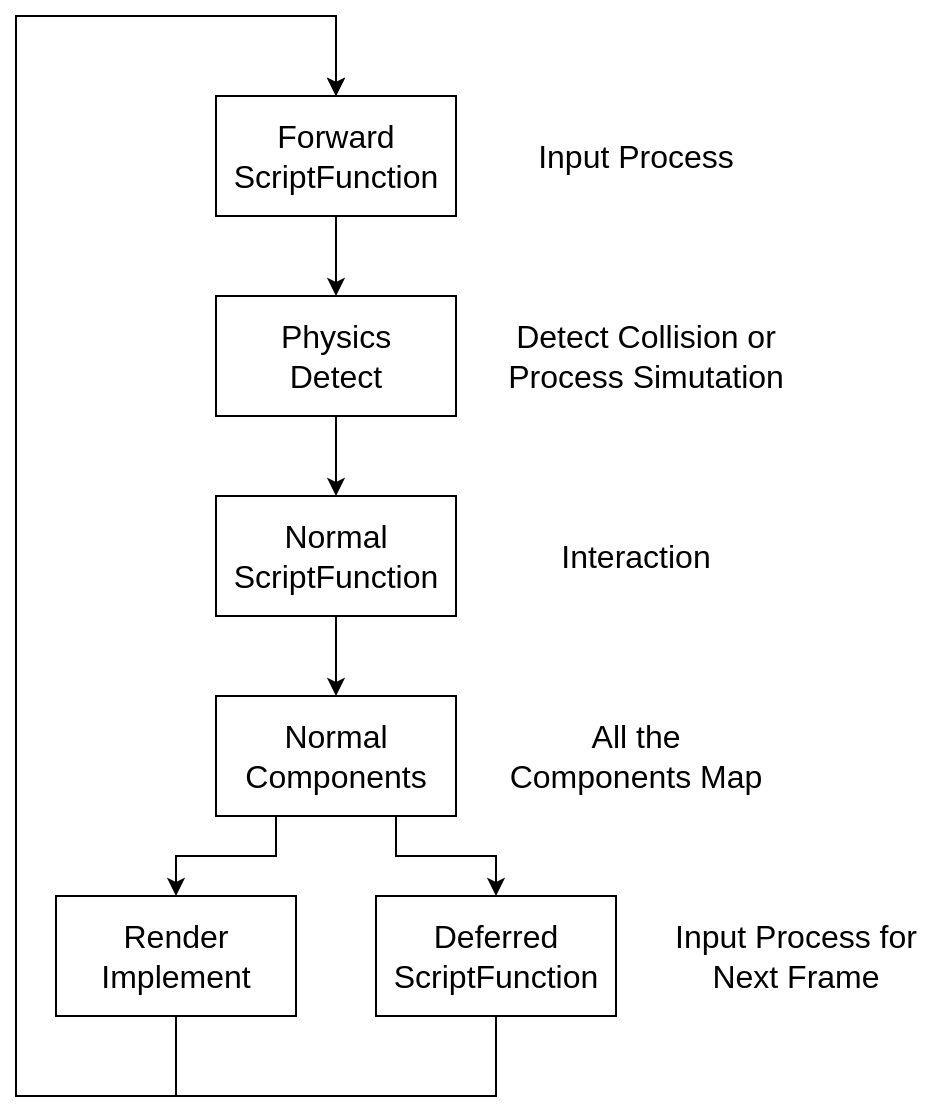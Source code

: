 <mxfile version="15.4.0" type="device" pages="9"><diagram id="xdWMnOJ5Y9j8VTLNaJH0" name="Loop Flow"><mxGraphModel dx="837" dy="714" grid="1" gridSize="10" guides="1" tooltips="1" connect="1" arrows="1" fold="1" page="1" pageScale="1" pageWidth="827" pageHeight="1169" math="0" shadow="0"><root><mxCell id="0"/><mxCell id="1" parent="0"/><mxCell id="I6qyIKj7ZcGoArfflBvZ-7" style="edgeStyle=orthogonalEdgeStyle;rounded=0;orthogonalLoop=1;jettySize=auto;html=1;exitX=0.5;exitY=1;exitDx=0;exitDy=0;entryX=0.5;entryY=0;entryDx=0;entryDy=0;" parent="1" source="I6qyIKj7ZcGoArfflBvZ-1" target="I6qyIKj7ZcGoArfflBvZ-2" edge="1"><mxGeometry relative="1" as="geometry"/></mxCell><mxCell id="I6qyIKj7ZcGoArfflBvZ-1" value="&lt;font style=&quot;font-size: 16px&quot;&gt;Forward&lt;br&gt;ScriptFunction&lt;br&gt;&lt;/font&gt;" style="rounded=0;whiteSpace=wrap;html=1;" parent="1" vertex="1"><mxGeometry x="284" y="360" width="120" height="60" as="geometry"/></mxCell><mxCell id="I6qyIKj7ZcGoArfflBvZ-8" style="edgeStyle=orthogonalEdgeStyle;rounded=0;orthogonalLoop=1;jettySize=auto;html=1;exitX=0.5;exitY=1;exitDx=0;exitDy=0;entryX=0.5;entryY=0;entryDx=0;entryDy=0;" parent="1" source="I6qyIKj7ZcGoArfflBvZ-2" target="I6qyIKj7ZcGoArfflBvZ-3" edge="1"><mxGeometry relative="1" as="geometry"/></mxCell><mxCell id="I6qyIKj7ZcGoArfflBvZ-2" value="&lt;font style=&quot;font-size: 16px&quot;&gt;Physics&lt;br&gt;Detect&lt;br&gt;&lt;/font&gt;" style="rounded=0;whiteSpace=wrap;html=1;" parent="1" vertex="1"><mxGeometry x="284" y="460" width="120" height="60" as="geometry"/></mxCell><mxCell id="I6qyIKj7ZcGoArfflBvZ-9" style="edgeStyle=orthogonalEdgeStyle;rounded=0;orthogonalLoop=1;jettySize=auto;html=1;exitX=0.5;exitY=1;exitDx=0;exitDy=0;entryX=0.5;entryY=0;entryDx=0;entryDy=0;" parent="1" source="I6qyIKj7ZcGoArfflBvZ-3" target="I6qyIKj7ZcGoArfflBvZ-4" edge="1"><mxGeometry relative="1" as="geometry"/></mxCell><mxCell id="I6qyIKj7ZcGoArfflBvZ-3" value="&lt;font style=&quot;font-size: 16px&quot;&gt;Normal&lt;br&gt;ScriptFunction&lt;br&gt;&lt;/font&gt;" style="rounded=0;whiteSpace=wrap;html=1;" parent="1" vertex="1"><mxGeometry x="284" y="560" width="120" height="60" as="geometry"/></mxCell><mxCell id="I6qyIKj7ZcGoArfflBvZ-10" style="edgeStyle=orthogonalEdgeStyle;rounded=0;orthogonalLoop=1;jettySize=auto;html=1;exitX=0.25;exitY=1;exitDx=0;exitDy=0;entryX=0.5;entryY=0;entryDx=0;entryDy=0;" parent="1" source="I6qyIKj7ZcGoArfflBvZ-4" target="I6qyIKj7ZcGoArfflBvZ-6" edge="1"><mxGeometry relative="1" as="geometry"/></mxCell><mxCell id="I6qyIKj7ZcGoArfflBvZ-11" style="edgeStyle=orthogonalEdgeStyle;rounded=0;orthogonalLoop=1;jettySize=auto;html=1;exitX=0.75;exitY=1;exitDx=0;exitDy=0;entryX=0.5;entryY=0;entryDx=0;entryDy=0;" parent="1" source="I6qyIKj7ZcGoArfflBvZ-4" target="I6qyIKj7ZcGoArfflBvZ-5" edge="1"><mxGeometry relative="1" as="geometry"/></mxCell><mxCell id="I6qyIKj7ZcGoArfflBvZ-4" value="&lt;font style=&quot;font-size: 16px&quot;&gt;Normal&lt;br&gt;Components&lt;br&gt;&lt;/font&gt;" style="rounded=0;whiteSpace=wrap;html=1;" parent="1" vertex="1"><mxGeometry x="284" y="660" width="120" height="60" as="geometry"/></mxCell><mxCell id="I6qyIKj7ZcGoArfflBvZ-13" style="edgeStyle=orthogonalEdgeStyle;rounded=0;orthogonalLoop=1;jettySize=auto;html=1;exitX=0.5;exitY=1;exitDx=0;exitDy=0;entryX=0.5;entryY=0;entryDx=0;entryDy=0;" parent="1" source="I6qyIKj7ZcGoArfflBvZ-5" target="I6qyIKj7ZcGoArfflBvZ-1" edge="1"><mxGeometry relative="1" as="geometry"><mxPoint x="404" y="390" as="targetPoint"/><Array as="points"><mxPoint x="424" y="860"/><mxPoint x="184" y="860"/><mxPoint x="184" y="320"/><mxPoint x="344" y="320"/></Array></mxGeometry></mxCell><mxCell id="I6qyIKj7ZcGoArfflBvZ-5" value="&lt;font style=&quot;font-size: 16px&quot;&gt;Deferred&lt;br&gt;ScriptFunction&lt;br&gt;&lt;/font&gt;" style="rounded=0;whiteSpace=wrap;html=1;" parent="1" vertex="1"><mxGeometry x="364" y="760" width="120" height="60" as="geometry"/></mxCell><mxCell id="I6qyIKj7ZcGoArfflBvZ-12" style="edgeStyle=orthogonalEdgeStyle;rounded=0;orthogonalLoop=1;jettySize=auto;html=1;exitX=0.5;exitY=1;exitDx=0;exitDy=0;entryX=0.5;entryY=0;entryDx=0;entryDy=0;" parent="1" source="I6qyIKj7ZcGoArfflBvZ-6" target="I6qyIKj7ZcGoArfflBvZ-1" edge="1"><mxGeometry relative="1" as="geometry"><Array as="points"><mxPoint x="264" y="860"/><mxPoint x="184" y="860"/><mxPoint x="184" y="320"/><mxPoint x="344" y="320"/></Array></mxGeometry></mxCell><mxCell id="I6qyIKj7ZcGoArfflBvZ-6" value="&lt;font style=&quot;font-size: 16px&quot;&gt;Render&lt;br&gt;Implement&lt;br&gt;&lt;/font&gt;" style="rounded=0;whiteSpace=wrap;html=1;" parent="1" vertex="1"><mxGeometry x="204" y="760" width="120" height="60" as="geometry"/></mxCell><mxCell id="I6qyIKj7ZcGoArfflBvZ-14" value="Input Process" style="text;html=1;strokeColor=none;fillColor=none;align=center;verticalAlign=middle;whiteSpace=wrap;rounded=0;fontSize=16;" parent="1" vertex="1"><mxGeometry x="424" y="375" width="140" height="30" as="geometry"/></mxCell><mxCell id="I6qyIKj7ZcGoArfflBvZ-15" value="Detect Collision or Process Simutation" style="text;html=1;strokeColor=none;fillColor=none;align=center;verticalAlign=middle;whiteSpace=wrap;rounded=0;fontSize=16;" parent="1" vertex="1"><mxGeometry x="424" y="475" width="150" height="30" as="geometry"/></mxCell><mxCell id="I6qyIKj7ZcGoArfflBvZ-16" value="Interaction" style="text;html=1;strokeColor=none;fillColor=none;align=center;verticalAlign=middle;whiteSpace=wrap;rounded=0;fontSize=16;" parent="1" vertex="1"><mxGeometry x="424" y="575" width="140" height="30" as="geometry"/></mxCell><mxCell id="I6qyIKj7ZcGoArfflBvZ-17" value="All the Components Map" style="text;html=1;strokeColor=none;fillColor=none;align=center;verticalAlign=middle;whiteSpace=wrap;rounded=0;fontSize=16;" parent="1" vertex="1"><mxGeometry x="424" y="675" width="140" height="30" as="geometry"/></mxCell><mxCell id="I6qyIKj7ZcGoArfflBvZ-18" value="Input Process for Next Frame" style="text;html=1;strokeColor=none;fillColor=none;align=center;verticalAlign=middle;whiteSpace=wrap;rounded=0;fontSize=16;" parent="1" vertex="1"><mxGeometry x="504" y="775" width="140" height="30" as="geometry"/></mxCell></root></mxGraphModel></diagram><diagram id="9OgOSR1raYJppc56swBr" name="Overview"><mxGraphModel dx="837" dy="714" grid="1" gridSize="10" guides="1" tooltips="1" connect="1" arrows="1" fold="1" page="1" pageScale="1" pageWidth="827" pageHeight="1169" math="0" shadow="0"><root><mxCell id="-b2xAGcILbp0VGaurF6f-0"/><mxCell id="-b2xAGcILbp0VGaurF6f-1" parent="-b2xAGcILbp0VGaurF6f-0"/><mxCell id="QpWS9w3aiV6BFsGTxB2R-1" style="edgeStyle=orthogonalEdgeStyle;rounded=0;orthogonalLoop=1;jettySize=auto;html=1;exitX=0.5;exitY=1;exitDx=0;exitDy=0;entryX=0.5;entryY=0;entryDx=0;entryDy=0;fontSize=16;" parent="-b2xAGcILbp0VGaurF6f-1" source="-b2xAGcILbp0VGaurF6f-2" target="-b2xAGcILbp0VGaurF6f-3" edge="1"><mxGeometry relative="1" as="geometry"/></mxCell><mxCell id="QpWS9w3aiV6BFsGTxB2R-2" style="edgeStyle=orthogonalEdgeStyle;rounded=0;orthogonalLoop=1;jettySize=auto;html=1;exitX=0;exitY=0.5;exitDx=0;exitDy=0;entryX=0.5;entryY=0;entryDx=0;entryDy=0;fontSize=16;" parent="-b2xAGcILbp0VGaurF6f-1" source="-b2xAGcILbp0VGaurF6f-2" target="-b2xAGcILbp0VGaurF6f-4" edge="1"><mxGeometry relative="1" as="geometry"/></mxCell><mxCell id="QpWS9w3aiV6BFsGTxB2R-8" style="edgeStyle=orthogonalEdgeStyle;rounded=0;orthogonalLoop=1;jettySize=auto;html=1;exitX=1;exitY=0.5;exitDx=0;exitDy=0;entryX=0.5;entryY=0;entryDx=0;entryDy=0;fontSize=16;" parent="-b2xAGcILbp0VGaurF6f-1" source="-b2xAGcILbp0VGaurF6f-2" target="QpWS9w3aiV6BFsGTxB2R-0" edge="1"><mxGeometry relative="1" as="geometry"/></mxCell><mxCell id="-b2xAGcILbp0VGaurF6f-2" value="RootSystem" style="rounded=0;whiteSpace=wrap;html=1;fontSize=16;" parent="-b2xAGcILbp0VGaurF6f-1" vertex="1"><mxGeometry x="350" y="30" width="140" height="50" as="geometry"/></mxCell><mxCell id="QpWS9w3aiV6BFsGTxB2R-3" style="edgeStyle=orthogonalEdgeStyle;rounded=0;orthogonalLoop=1;jettySize=auto;html=1;exitX=0.5;exitY=1;exitDx=0;exitDy=0;entryX=0.5;entryY=0;entryDx=0;entryDy=0;fontSize=16;" parent="-b2xAGcILbp0VGaurF6f-1" source="-b2xAGcILbp0VGaurF6f-3" target="Qsh55H8ru1Bk1jecfSDX-1" edge="1"><mxGeometry relative="1" as="geometry"/></mxCell><mxCell id="-b2xAGcILbp0VGaurF6f-3" value="SceneManager" style="rounded=0;whiteSpace=wrap;html=1;fontSize=16;" parent="-b2xAGcILbp0VGaurF6f-1" vertex="1"><mxGeometry x="350" y="110" width="140" height="50" as="geometry"/></mxCell><mxCell id="-b2xAGcILbp0VGaurF6f-4" value="ObjectFactory" style="rounded=0;whiteSpace=wrap;html=1;fontSize=16;" parent="-b2xAGcILbp0VGaurF6f-1" vertex="1"><mxGeometry x="180" y="110" width="140" height="50" as="geometry"/></mxCell><mxCell id="QpWS9w3aiV6BFsGTxB2R-11" style="edgeStyle=orthogonalEdgeStyle;rounded=0;orthogonalLoop=1;jettySize=auto;html=1;exitX=0;exitY=0.5;exitDx=0;exitDy=0;entryX=0.5;entryY=0;entryDx=0;entryDy=0;fontSize=16;" parent="-b2xAGcILbp0VGaurF6f-1" source="Qsh55H8ru1Bk1jecfSDX-1" target="Qsh55H8ru1Bk1jecfSDX-3" edge="1"><mxGeometry relative="1" as="geometry"/></mxCell><mxCell id="QpWS9w3aiV6BFsGTxB2R-12" style="edgeStyle=orthogonalEdgeStyle;rounded=0;orthogonalLoop=1;jettySize=auto;html=1;exitX=1;exitY=0.5;exitDx=0;exitDy=0;entryX=0.5;entryY=0;entryDx=0;entryDy=0;fontSize=16;" parent="-b2xAGcILbp0VGaurF6f-1" source="Qsh55H8ru1Bk1jecfSDX-1" target="Qsh55H8ru1Bk1jecfSDX-2" edge="1"><mxGeometry relative="1" as="geometry"/></mxCell><mxCell id="QpWS9w3aiV6BFsGTxB2R-14" style="edgeStyle=orthogonalEdgeStyle;rounded=0;orthogonalLoop=1;jettySize=auto;html=1;exitX=0.5;exitY=1;exitDx=0;exitDy=0;entryX=0.5;entryY=0;entryDx=0;entryDy=0;fontSize=16;" parent="-b2xAGcILbp0VGaurF6f-1" source="Qsh55H8ru1Bk1jecfSDX-1" target="QpWS9w3aiV6BFsGTxB2R-13" edge="1"><mxGeometry relative="1" as="geometry"/></mxCell><mxCell id="QpWS9w3aiV6BFsGTxB2R-30" style="edgeStyle=orthogonalEdgeStyle;rounded=0;orthogonalLoop=1;jettySize=auto;html=1;exitX=1;exitY=0.5;exitDx=0;exitDy=0;fontSize=16;" parent="-b2xAGcILbp0VGaurF6f-1" source="Qsh55H8ru1Bk1jecfSDX-1" target="QpWS9w3aiV6BFsGTxB2R-29" edge="1"><mxGeometry relative="1" as="geometry"/></mxCell><mxCell id="ZdoRZw5NIM0xcALdotL0-1" style="edgeStyle=orthogonalEdgeStyle;rounded=0;orthogonalLoop=1;jettySize=auto;html=1;exitX=0;exitY=0.5;exitDx=0;exitDy=0;entryX=1;entryY=0.5;entryDx=0;entryDy=0;fontSize=16;" parent="-b2xAGcILbp0VGaurF6f-1" source="Qsh55H8ru1Bk1jecfSDX-1" target="ZdoRZw5NIM0xcALdotL0-0" edge="1"><mxGeometry relative="1" as="geometry"/></mxCell><mxCell id="Qsh55H8ru1Bk1jecfSDX-1" value="SceneNode" style="rounded=0;whiteSpace=wrap;html=1;fontSize=16;" parent="-b2xAGcILbp0VGaurF6f-1" vertex="1"><mxGeometry x="350" y="190" width="140" height="50" as="geometry"/></mxCell><mxCell id="Qsh55H8ru1Bk1jecfSDX-2" value="&lt;span&gt;MainCamera&lt;br&gt;AmbientLight&lt;br&gt;&lt;/span&gt;" style="rounded=0;whiteSpace=wrap;html=1;fontSize=16;" parent="-b2xAGcILbp0VGaurF6f-1" vertex="1"><mxGeometry x="520" y="270" width="140" height="50" as="geometry"/></mxCell><mxCell id="Qsh55H8ru1Bk1jecfSDX-3" value="Components&lt;br&gt;Container" style="rounded=0;whiteSpace=wrap;html=1;fontSize=16;" parent="-b2xAGcILbp0VGaurF6f-1" vertex="1"><mxGeometry x="180" y="270" width="140" height="50" as="geometry"/></mxCell><mxCell id="C13yt__p9xshJfmLZBIv-1" style="edgeStyle=orthogonalEdgeStyle;rounded=0;orthogonalLoop=1;jettySize=auto;html=1;exitX=1;exitY=0.5;exitDx=0;exitDy=0;entryX=1;entryY=0.5;entryDx=0;entryDy=0;" parent="-b2xAGcILbp0VGaurF6f-1" source="QpWS9w3aiV6BFsGTxB2R-0" target="hJCN9jhQRN2ReRQoCi9d-0" edge="1"><mxGeometry relative="1" as="geometry"><Array as="points"><mxPoint x="810" y="135"/><mxPoint x="810" y="555"/></Array></mxGeometry></mxCell><mxCell id="QpWS9w3aiV6BFsGTxB2R-0" value="SystemExecutive" style="rounded=0;whiteSpace=wrap;html=1;fontSize=16;" parent="-b2xAGcILbp0VGaurF6f-1" vertex="1"><mxGeometry x="520" y="110" width="140" height="50" as="geometry"/></mxCell><mxCell id="QpWS9w3aiV6BFsGTxB2R-13" value="Objects&lt;br&gt;Container" style="rounded=0;whiteSpace=wrap;html=1;fontSize=16;" parent="-b2xAGcILbp0VGaurF6f-1" vertex="1"><mxGeometry x="350" y="270" width="140" height="50" as="geometry"/></mxCell><mxCell id="we3HgSufZEwOhZfXjiyU-3" style="edgeStyle=orthogonalEdgeStyle;rounded=0;orthogonalLoop=1;jettySize=auto;html=1;exitX=0.5;exitY=0;exitDx=0;exitDy=0;entryX=0;entryY=0.5;entryDx=0;entryDy=0;" parent="-b2xAGcILbp0VGaurF6f-1" source="QpWS9w3aiV6BFsGTxB2R-15" target="QpWS9w3aiV6BFsGTxB2R-16" edge="1"><mxGeometry relative="1" as="geometry"/></mxCell><mxCell id="we3HgSufZEwOhZfXjiyU-4" style="edgeStyle=orthogonalEdgeStyle;rounded=0;orthogonalLoop=1;jettySize=auto;html=1;exitX=0.5;exitY=1;exitDx=0;exitDy=0;entryX=0;entryY=0.5;entryDx=0;entryDy=0;" parent="-b2xAGcILbp0VGaurF6f-1" source="QpWS9w3aiV6BFsGTxB2R-15" target="QpWS9w3aiV6BFsGTxB2R-17" edge="1"><mxGeometry relative="1" as="geometry"/></mxCell><mxCell id="QpWS9w3aiV6BFsGTxB2R-15" value="Object" style="rounded=0;whiteSpace=wrap;html=1;fontSize=16;" parent="-b2xAGcILbp0VGaurF6f-1" vertex="1"><mxGeometry x="50" y="440" width="140" height="50" as="geometry"/></mxCell><mxCell id="we3HgSufZEwOhZfXjiyU-7" style="edgeStyle=orthogonalEdgeStyle;rounded=0;orthogonalLoop=1;jettySize=auto;html=1;exitX=1;exitY=0.5;exitDx=0;exitDy=0;entryX=0;entryY=0.5;entryDx=0;entryDy=0;strokeColor=default;" parent="-b2xAGcILbp0VGaurF6f-1" source="QpWS9w3aiV6BFsGTxB2R-16" target="QpWS9w3aiV6BFsGTxB2R-23" edge="1"><mxGeometry relative="1" as="geometry"/></mxCell><mxCell id="QpWS9w3aiV6BFsGTxB2R-16" value="ActorObject" style="rounded=0;whiteSpace=wrap;html=1;fontSize=16;" parent="-b2xAGcILbp0VGaurF6f-1" vertex="1"><mxGeometry x="249" y="390" width="140" height="50" as="geometry"/></mxCell><mxCell id="we3HgSufZEwOhZfXjiyU-8" style="edgeStyle=orthogonalEdgeStyle;rounded=0;orthogonalLoop=1;jettySize=auto;html=1;exitX=1;exitY=0.5;exitDx=0;exitDy=0;entryX=0;entryY=0.5;entryDx=0;entryDy=0;strokeColor=default;" parent="-b2xAGcILbp0VGaurF6f-1" source="QpWS9w3aiV6BFsGTxB2R-17" target="QpWS9w3aiV6BFsGTxB2R-24" edge="1"><mxGeometry relative="1" as="geometry"/></mxCell><mxCell id="QpWS9w3aiV6BFsGTxB2R-17" value="UiObject" style="rounded=0;whiteSpace=wrap;html=1;fontSize=16;" parent="-b2xAGcILbp0VGaurF6f-1" vertex="1"><mxGeometry x="249" y="490" width="140" height="50" as="geometry"/></mxCell><mxCell id="we3HgSufZEwOhZfXjiyU-5" style="edgeStyle=orthogonalEdgeStyle;rounded=0;orthogonalLoop=1;jettySize=auto;html=1;exitX=0.5;exitY=0;exitDx=0;exitDy=0;entryX=1;entryY=0.5;entryDx=0;entryDy=0;" parent="-b2xAGcILbp0VGaurF6f-1" source="QpWS9w3aiV6BFsGTxB2R-22" target="QpWS9w3aiV6BFsGTxB2R-23" edge="1"><mxGeometry relative="1" as="geometry"/></mxCell><mxCell id="we3HgSufZEwOhZfXjiyU-6" style="edgeStyle=orthogonalEdgeStyle;rounded=0;orthogonalLoop=1;jettySize=auto;html=1;exitX=0.5;exitY=1;exitDx=0;exitDy=0;entryX=1;entryY=0.5;entryDx=0;entryDy=0;" parent="-b2xAGcILbp0VGaurF6f-1" source="QpWS9w3aiV6BFsGTxB2R-22" target="QpWS9w3aiV6BFsGTxB2R-24" edge="1"><mxGeometry relative="1" as="geometry"/></mxCell><mxCell id="QpWS9w3aiV6BFsGTxB2R-22" value="Componenet" style="rounded=0;whiteSpace=wrap;html=1;fontSize=16;" parent="-b2xAGcILbp0VGaurF6f-1" vertex="1"><mxGeometry x="649" y="440" width="140" height="50" as="geometry"/></mxCell><mxCell id="QpWS9w3aiV6BFsGTxB2R-23" value="AComponent" style="rounded=0;whiteSpace=wrap;html=1;fontSize=16;" parent="-b2xAGcILbp0VGaurF6f-1" vertex="1"><mxGeometry x="449" y="390" width="140" height="50" as="geometry"/></mxCell><mxCell id="QpWS9w3aiV6BFsGTxB2R-24" value="UComponent" style="rounded=0;whiteSpace=wrap;html=1;fontSize=16;" parent="-b2xAGcILbp0VGaurF6f-1" vertex="1"><mxGeometry x="449" y="490" width="140" height="50" as="geometry"/></mxCell><mxCell id="QpWS9w3aiV6BFsGTxB2R-27" value="&lt;h1&gt;AComponent&lt;/h1&gt;&lt;p&gt;ATransformComponent&amp;nbsp; |&amp;nbsp; AInputComponent&amp;nbsp; |&amp;nbsp; AInteractComponent&amp;nbsp; |&amp;nbsp; ATimerComponent&amp;nbsp; |&lt;/p&gt;&lt;p&gt;ACollisionComponent&amp;nbsp; |&amp;nbsp; ASpriteAniComponent&amp;nbsp; |&amp;nbsp; AMeshComponent&amp;nbsp; |&amp;nbsp; ALightComponent&amp;nbsp; |&lt;/p&gt;&lt;p&gt;ACameraComponent&amp;nbsp; |&amp;nbsp; APhyicsComponent&amp;nbsp; |&amp;nbsp; AAudioComponent&lt;/p&gt;" style="text;html=1;strokeColor=none;fillColor=none;spacing=5;spacingTop=-20;whiteSpace=wrap;overflow=hidden;rounded=0;fontSize=16;" parent="-b2xAGcILbp0VGaurF6f-1" vertex="1"><mxGeometry x="40" y="620" width="750" height="240" as="geometry"/></mxCell><mxCell id="QpWS9w3aiV6BFsGTxB2R-28" value="&lt;h1&gt;UComponent&lt;/h1&gt;&lt;p&gt;UTransformComponent&amp;nbsp; |&amp;nbsp; USpriteComponent&amp;nbsp; |&amp;nbsp; UAnimateComponent&amp;nbsp; |&amp;nbsp; UTextComponent&amp;nbsp; |&lt;/p&gt;&lt;p&gt;UTimerComponent&amp;nbsp; |&amp;nbsp; UInputComponent&amp;nbsp; |&amp;nbsp; UInteractComponent&amp;nbsp; |&amp;nbsp; UButtonComponent&amp;nbsp; |&lt;/p&gt;&lt;p&gt;UAudioComponent&lt;/p&gt;" style="text;html=1;strokeColor=none;fillColor=none;spacing=5;spacingTop=-20;whiteSpace=wrap;overflow=hidden;rounded=0;fontSize=16;" parent="-b2xAGcILbp0VGaurF6f-1" vertex="1"><mxGeometry x="39" y="880" width="750" height="240" as="geometry"/></mxCell><mxCell id="QpWS9w3aiV6BFsGTxB2R-29" value="&lt;span&gt;AssetsPool&lt;br&gt;&lt;/span&gt;" style="rounded=0;whiteSpace=wrap;html=1;fontSize=16;" parent="-b2xAGcILbp0VGaurF6f-1" vertex="1"><mxGeometry x="649" y="190" width="140" height="50" as="geometry"/></mxCell><mxCell id="ZdoRZw5NIM0xcALdotL0-0" value="&lt;span&gt;PhysicsWorld&lt;br&gt;&lt;/span&gt;" style="rounded=0;whiteSpace=wrap;html=1;fontSize=16;" parent="-b2xAGcILbp0VGaurF6f-1" vertex="1"><mxGeometry x="50" y="190" width="140" height="50" as="geometry"/></mxCell><mxCell id="we3HgSufZEwOhZfXjiyU-0" value="friend comps" style="text;html=1;strokeColor=none;fillColor=none;align=center;verticalAlign=middle;whiteSpace=wrap;rounded=0;" parent="-b2xAGcILbp0VGaurF6f-1" vertex="1"><mxGeometry x="560" y="160" width="60" height="30" as="geometry"/></mxCell><mxCell id="6T6lAMypti__H8mdlNaj-0" value="use map to sort and index" style="text;html=1;strokeColor=none;fillColor=none;align=center;verticalAlign=middle;whiteSpace=wrap;rounded=0;" parent="-b2xAGcILbp0VGaurF6f-1" vertex="1"><mxGeometry x="220" y="320" width="60" height="40" as="geometry"/></mxCell><mxCell id="C13yt__p9xshJfmLZBIv-0" style="edgeStyle=orthogonalEdgeStyle;rounded=0;orthogonalLoop=1;jettySize=auto;html=1;exitX=0;exitY=0.5;exitDx=0;exitDy=0;entryX=0;entryY=0.5;entryDx=0;entryDy=0;" parent="-b2xAGcILbp0VGaurF6f-1" source="hJCN9jhQRN2ReRQoCi9d-0" target="Qsh55H8ru1Bk1jecfSDX-3" edge="1"><mxGeometry relative="1" as="geometry"/></mxCell><mxCell id="hJCN9jhQRN2ReRQoCi9d-0" value="System" style="rounded=0;whiteSpace=wrap;html=1;fontSize=16;" parent="-b2xAGcILbp0VGaurF6f-1" vertex="1"><mxGeometry x="50" y="530" width="140" height="50" as="geometry"/></mxCell></root></mxGraphModel></diagram><diagram id="1hOK7taDKZd8NE4UKXjj" name="Root"><mxGraphModel dx="837" dy="-455" grid="1" gridSize="10" guides="1" tooltips="1" connect="1" arrows="1" fold="1" page="1" pageScale="1" pageWidth="827" pageHeight="1169" math="0" shadow="0"><root><mxCell id="JcTivU7AezEy3p7Z2zAD-0"/><mxCell id="JcTivU7AezEy3p7Z2zAD-1" parent="JcTivU7AezEy3p7Z2zAD-0"/><mxCell id="7QaS94e3haauqwRqz2H9-0" value="RootSystem" style="swimlane;fontStyle=1;align=center;verticalAlign=top;childLayout=stackLayout;horizontal=1;startSize=26;horizontalStack=0;resizeParent=1;resizeParentMax=0;resizeLast=0;collapsible=1;marginBottom=0;fontSize=15;" parent="JcTivU7AezEy3p7Z2zAD-1" vertex="1"><mxGeometry x="39" y="1200" width="300" height="230" as="geometry"><mxRectangle x="40" y="40" width="80" height="26" as="alternateBounds"/></mxGeometry></mxCell><mxCell id="7QaS94e3haauqwRqz2H9-1" value="- mSceneManagerPtr : SceneManager*&#10;- mObjectFactoryPtr : ObjectFactory*&#10;- mSystemExecutivePtr : SystemExecutive*&#10;- mTimer : Timer&#10;- mDeltaTime : float" style="text;strokeColor=none;fillColor=none;align=left;verticalAlign=top;spacingLeft=4;spacingRight=4;overflow=hidden;rotatable=0;points=[[0,0.5],[1,0.5]];portConstraint=eastwest;fontSize=15;" parent="7QaS94e3haauqwRqz2H9-0" vertex="1"><mxGeometry y="26" width="300" height="94" as="geometry"/></mxCell><mxCell id="7QaS94e3haauqwRqz2H9-2" value="" style="line;strokeWidth=1;fillColor=none;align=left;verticalAlign=middle;spacingTop=-1;spacingLeft=3;spacingRight=3;rotatable=0;labelPosition=right;points=[];portConstraint=eastwest;" parent="7QaS94e3haauqwRqz2H9-0" vertex="1"><mxGeometry y="120" width="300" height="8" as="geometry"/></mxCell><mxCell id="7QaS94e3haauqwRqz2H9-3" value="+ RootSystem(void)&#10;+ StartUp(HINSTANCE, int) : bool&#10;+ CleanAndStop(void) : void&#10;- ClacDeltaTime(void) : void&#10;+ RunGameLoop(void) : void" style="text;strokeColor=none;fillColor=none;align=left;verticalAlign=top;spacingLeft=4;spacingRight=4;overflow=hidden;rotatable=0;points=[[0,0.5],[1,0.5]];portConstraint=eastwest;fontSize=15;" parent="7QaS94e3haauqwRqz2H9-0" vertex="1"><mxGeometry y="128" width="300" height="102" as="geometry"/></mxCell><mxCell id="mOvQRfWliNEdm2WP05H2-0" value="ObjectFactory" style="swimlane;fontStyle=1;align=center;verticalAlign=top;childLayout=stackLayout;horizontal=1;startSize=26;horizontalStack=0;resizeParent=1;resizeParentMax=0;resizeLast=0;collapsible=1;marginBottom=0;fontSize=15;" parent="JcTivU7AezEy3p7Z2zAD-1" vertex="1"><mxGeometry x="39" y="1510" width="340" height="170" as="geometry"><mxRectangle x="40" y="40" width="80" height="26" as="alternateBounds"/></mxGeometry></mxCell><mxCell id="mOvQRfWliNEdm2WP05H2-1" value="- mSceneManagerPtr : SceneManager*" style="text;strokeColor=none;fillColor=none;align=left;verticalAlign=top;spacingLeft=4;spacingRight=4;overflow=hidden;rotatable=0;points=[[0,0.5],[1,0.5]];portConstraint=eastwest;fontSize=15;" parent="mOvQRfWliNEdm2WP05H2-0" vertex="1"><mxGeometry y="26" width="340" height="34" as="geometry"/></mxCell><mxCell id="mOvQRfWliNEdm2WP05H2-2" value="" style="line;strokeWidth=1;fillColor=none;align=left;verticalAlign=middle;spacingTop=-1;spacingLeft=3;spacingRight=3;rotatable=0;labelPosition=right;points=[];portConstraint=eastwest;" parent="mOvQRfWliNEdm2WP05H2-0" vertex="1"><mxGeometry y="60" width="340" height="8" as="geometry"/></mxCell><mxCell id="mOvQRfWliNEdm2WP05H2-3" value="+ ObjectFactory(void)&#10;+ CreateSceneNode(JSON_FILE) : SceneNode*&#10;+ CreateActorObject(JSON_FILE) : ActorObject&#10;+ CreateUiObject(JSON_FILE) : UiObject&#10;- CreateComponent(JSON_FILE) : bool" style="text;strokeColor=none;fillColor=none;align=left;verticalAlign=top;spacingLeft=4;spacingRight=4;overflow=hidden;rotatable=0;points=[[0,0.5],[1,0.5]];portConstraint=eastwest;fontSize=15;" parent="mOvQRfWliNEdm2WP05H2-0" vertex="1"><mxGeometry y="68" width="340" height="102" as="geometry"/></mxCell><mxCell id="p_l0IcnDOc6jV4b-g6ye-0" value="SystemExecutive" style="swimlane;fontStyle=1;align=center;verticalAlign=top;childLayout=stackLayout;horizontal=1;startSize=26;horizontalStack=0;resizeParent=1;resizeParentMax=0;resizeLast=0;collapsible=1;marginBottom=0;fontSize=15;" parent="JcTivU7AezEy3p7Z2zAD-1" vertex="1"><mxGeometry x="39" y="1760" width="280" height="230" as="geometry"><mxRectangle x="40" y="40" width="80" height="26" as="alternateBounds"/></mxGeometry></mxCell><mxCell id="p_l0IcnDOc6jV4b-g6ye-1" value="- mSceneManagerPtr : SceneManager*&#10;- mCurrentSceneNode : SceneNode*&#10;- mSystemsVec : std::vector&lt;System*&gt;" style="text;strokeColor=none;fillColor=none;align=left;verticalAlign=top;spacingLeft=4;spacingRight=4;overflow=hidden;rotatable=0;points=[[0,0.5],[1,0.5]];portConstraint=eastwest;fontSize=15;" parent="p_l0IcnDOc6jV4b-g6ye-0" vertex="1"><mxGeometry y="26" width="280" height="74" as="geometry"/></mxCell><mxCell id="p_l0IcnDOc6jV4b-g6ye-2" value="" style="line;strokeWidth=1;fillColor=none;align=left;verticalAlign=middle;spacingTop=-1;spacingLeft=3;spacingRight=3;rotatable=0;labelPosition=right;points=[];portConstraint=eastwest;" parent="p_l0IcnDOc6jV4b-g6ye-0" vertex="1"><mxGeometry y="100" width="280" height="8" as="geometry"/></mxCell><mxCell id="p_l0IcnDOc6jV4b-g6ye-3" value="+ SystemExecutive(void)&#10;+ StartUp(void) : bool&#10;+ CleanAndStop(void) : void&#10;- CheckCurrentScene(void) : bool&#10;- InitAllSystem(void) : bool&#10;+ RunAllSystems(float) : void" style="text;strokeColor=none;fillColor=none;align=left;verticalAlign=top;spacingLeft=4;spacingRight=4;overflow=hidden;rotatable=0;points=[[0,0.5],[1,0.5]];portConstraint=eastwest;fontSize=15;" parent="p_l0IcnDOc6jV4b-g6ye-0" vertex="1"><mxGeometry y="108" width="280" height="122" as="geometry"/></mxCell></root></mxGraphModel></diagram><diagram id="ZArF4pd-YGIswA1LHU8v" name="Scene"><mxGraphModel dx="837" dy="714" grid="1" gridSize="10" guides="1" tooltips="1" connect="1" arrows="1" fold="1" page="1" pageScale="1" pageWidth="827" pageHeight="1169" math="0" shadow="0"><root><mxCell id="NL98NjmLX4DiQdDQfAS4-0"/><mxCell id="NL98NjmLX4DiQdDQfAS4-1" parent="NL98NjmLX4DiQdDQfAS4-0"/><mxCell id="vZt1SZqOQZFZwC5NcXG1-0" value="SceneManager" style="swimlane;fontStyle=1;align=center;verticalAlign=top;childLayout=stackLayout;horizontal=1;startSize=26;horizontalStack=0;resizeParent=1;resizeParentMax=0;resizeLast=0;collapsible=1;marginBottom=0;fontSize=15;" parent="NL98NjmLX4DiQdDQfAS4-1" vertex="1"><mxGeometry x="40" y="40" width="340" height="380" as="geometry"><mxRectangle x="40" y="40" width="80" height="26" as="alternateBounds"/></mxGeometry></mxCell><mxCell id="vZt1SZqOQZFZwC5NcXG1-1" value="- mObjectFactoryPtr : ObjectFactory*&#10;- mSystemExecutivePtr : SystemExecutive*&#10;- mLoadingScene : SceneNode*&#10;- mCurrentScene : SceneNode*&#10;- mNextScene : SceneNode*&#10;- mLoadSceneFlg : bool&#10;- mLoadSceneInfo : std::array&lt;std::string, 2&gt;" style="text;strokeColor=none;fillColor=none;align=left;verticalAlign=top;spacingLeft=4;spacingRight=4;overflow=hidden;rotatable=0;points=[[0,0.5],[1,0.5]];portConstraint=eastwest;fontSize=15;" parent="vZt1SZqOQZFZwC5NcXG1-0" vertex="1"><mxGeometry y="26" width="340" height="134" as="geometry"/></mxCell><mxCell id="vZt1SZqOQZFZwC5NcXG1-2" value="" style="line;strokeWidth=1;fillColor=none;align=left;verticalAlign=middle;spacingTop=-1;spacingLeft=3;spacingRight=3;rotatable=0;labelPosition=right;points=[];portConstraint=eastwest;" parent="vZt1SZqOQZFZwC5NcXG1-0" vertex="1"><mxGeometry y="160" width="340" height="8" as="geometry"/></mxCell><mxCell id="vZt1SZqOQZFZwC5NcXG1-3" value="+ SceneManager(void)&#10;+ StartUp(void) : bool&#10;+ CleanAndStop(void) : void&#10;- LoadLoadingScene(void) : bool&#10;- ReleaseLoadingScene(void) : void&#10;+ LoadSceneNode(std::string, std::string) : void&#10;- LoadNextScene(void) : void&#10;+ CheckLoadInfo(void) : void&#10;+ GetObjectFactor(void) : ObjectFactory*&#10;+ GetSystemExecutive(void) : SystemExecutive*&#10;+ UpdateCurrentScene(void) : void" style="text;strokeColor=none;fillColor=none;align=left;verticalAlign=top;spacingLeft=4;spacingRight=4;overflow=hidden;rotatable=0;points=[[0,0.5],[1,0.5]];portConstraint=eastwest;fontSize=15;" parent="vZt1SZqOQZFZwC5NcXG1-0" vertex="1"><mxGeometry y="168" width="340" height="212" as="geometry"/></mxCell><mxCell id="-oN_ZRmWRVSPNn_9zR8Z-0" value="SceneNode" style="swimlane;fontStyle=1;align=center;verticalAlign=top;childLayout=stackLayout;horizontal=1;startSize=26;horizontalStack=0;resizeParent=1;resizeParentMax=0;resizeLast=0;collapsible=1;marginBottom=0;fontSize=15;" parent="NL98NjmLX4DiQdDQfAS4-1" vertex="1"><mxGeometry x="39" y="480" width="390" height="540" as="geometry"><mxRectangle x="40" y="40" width="80" height="26" as="alternateBounds"/></mxGeometry></mxCell><mxCell id="-oN_ZRmWRVSPNn_9zR8Z-1" value="- mSceneName : std::string&#10;- mSceneManagerPtr : SceneManager*&#10;- mObjectContainerPtr : ObjectContainer*&#10;- mCompContainerPtr : ComponentContainer*&#10;- mAssetsPoolPtr : AssetsPool*&#10;- mPhysicsWorldPtr : PhysicsWorld*&#10;- mCamAndAmbient : CAM_AMB_STRUCT" style="text;strokeColor=none;fillColor=none;align=left;verticalAlign=top;spacingLeft=4;spacingRight=4;overflow=hidden;rotatable=0;points=[[0,0.5],[1,0.5]];portConstraint=eastwest;fontSize=15;" parent="-oN_ZRmWRVSPNn_9zR8Z-0" vertex="1"><mxGeometry y="26" width="390" height="134" as="geometry"/></mxCell><mxCell id="-oN_ZRmWRVSPNn_9zR8Z-2" value="" style="line;strokeWidth=1;fillColor=none;align=left;verticalAlign=middle;spacingTop=-1;spacingLeft=3;spacingRight=3;rotatable=0;labelPosition=right;points=[];portConstraint=eastwest;" parent="-oN_ZRmWRVSPNn_9zR8Z-0" vertex="1"><mxGeometry y="160" width="390" height="8" as="geometry"/></mxCell><mxCell id="-oN_ZRmWRVSPNn_9zR8Z-3" value="+ SceneNode(std::string, SceneManager*)&#10;+ GetSceneName(void) : std::string&amp;&#10;+ GetSceneManager(void) : SceneManager*&#10;+ ReleaseScene(void) : void&#10;+ SetCurrentAmbient(float4) : void&#10;+ GetCurrentAmbient(void) : float4&amp;&#10;+ SetMainCamera(std::string&amp;/&amp;&amp;) : void&#10;+ GetMainCamera(void) : std::string&amp;&#10;+ GetActorObject(std::string&amp;/&amp;&amp;) : ActorObject*&#10;+ GetUiObject(std::string&amp;/&amp;&amp;) : UiObject*&#10;+ GetComponentContainer(void) : ComponentContainer*&#10;+ GetObjectContainer(void) : ObjectContainer*&#10;+ GetAssetsPool(void) : AssetsPool*&#10;+ GetPhysicsWorld(void) : PhysicsWorld*&#10;+ AddActorObject(ActorObject&amp;) : void&#10;+ AddUiObject(UiObject&amp;) : void&#10;+ DeleteActorObject(std::string&amp;/&amp;&amp;) : void&#10;+ DeleteUiObject(std::string&amp;/&amp;&amp;) : void&#10;+ InitAllNewObjects(void) : void&#10;+ DestoryAllDeadObjects(void) : void" style="text;strokeColor=none;fillColor=none;align=left;verticalAlign=top;spacingLeft=4;spacingRight=4;overflow=hidden;rotatable=0;points=[[0,0.5],[1,0.5]];portConstraint=eastwest;fontSize=15;" parent="-oN_ZRmWRVSPNn_9zR8Z-0" vertex="1"><mxGeometry y="168" width="390" height="372" as="geometry"/></mxCell><mxCell id="vrLTkUmUZsd8Qh4IdZ3M-0" value="ObjectContainer" style="swimlane;fontStyle=1;align=center;verticalAlign=top;childLayout=stackLayout;horizontal=1;startSize=26;horizontalStack=0;resizeParent=1;resizeParentMax=0;resizeLast=0;collapsible=1;marginBottom=0;fontSize=15;" parent="NL98NjmLX4DiQdDQfAS4-1" vertex="1"><mxGeometry x="40" y="1189" width="450" height="420" as="geometry"><mxRectangle x="40" y="40" width="80" height="26" as="alternateBounds"/></mxGeometry></mxCell><mxCell id="vrLTkUmUZsd8Qh4IdZ3M-1" value="- mSceneNodePtr : SceneNode*&#10;- mActorObjVec : std::vector&lt;ActorObject&gt;&#10;- mActorObjMap : std::unordered_map&lt;std::string, ActorObject*&gt;&#10;- mUiObjVec : std::vector&lt;UiObject&gt;&#10;- mUiObjMap : std::unordered_map&lt;std::string, UiObject*&gt;&#10;- mNewActorObject : std::vector&lt;ActorObject*&gt;&#10;- mNewUiObject : std::vector&lt;UiObject*&gt;&#10;- mDeadActorObject : std::vector&lt;ActorObject*&gt;&#10;- mDeadUiObject : std::vector&lt;UiObject*&gt;" style="text;strokeColor=none;fillColor=none;align=left;verticalAlign=top;spacingLeft=4;spacingRight=4;overflow=hidden;rotatable=0;points=[[0,0.5],[1,0.5]];portConstraint=eastwest;fontSize=15;" parent="vrLTkUmUZsd8Qh4IdZ3M-0" vertex="1"><mxGeometry y="26" width="450" height="174" as="geometry"/></mxCell><mxCell id="vrLTkUmUZsd8Qh4IdZ3M-2" value="" style="line;strokeWidth=1;fillColor=none;align=left;verticalAlign=middle;spacingTop=-1;spacingLeft=3;spacingRight=3;rotatable=0;labelPosition=right;points=[];portConstraint=eastwest;" parent="vrLTkUmUZsd8Qh4IdZ3M-0" vertex="1"><mxGeometry y="200" width="450" height="8" as="geometry"/></mxCell><mxCell id="vrLTkUmUZsd8Qh4IdZ3M-3" value="+ ObjectContainer(SceneNode*)&#10;+ GetActorObject(std::string&amp;) : ActorObject*&#10;+ GetUiObject(std::string&amp;) : UiObject*&#10;+ AddActorObject(ActorObject&amp;) : void&#10;+ AddUiObject(UiObject&amp;) : void&#10;+ DeleteActorObject(std::string&amp;) : void&#10;+ DeleteUiObject(std::string&amp;) : void&#10;+ DeleteAllActor(void) : void&#10;+ DeleteAllUi(void) : void&#10;+ InitAllNewObject(void) : bool&#10;+ DestoryAllDeadObject(void) : void" style="text;strokeColor=none;fillColor=none;align=left;verticalAlign=top;spacingLeft=4;spacingRight=4;overflow=hidden;rotatable=0;points=[[0,0.5],[1,0.5]];portConstraint=eastwest;fontSize=15;" parent="vrLTkUmUZsd8Qh4IdZ3M-0" vertex="1"><mxGeometry y="208" width="450" height="212" as="geometry"/></mxCell><mxCell id="nMDFF4UhDKEGLhprgP2o-0" value="ComponentContainer" style="swimlane;fontStyle=1;align=center;verticalAlign=top;childLayout=stackLayout;horizontal=1;startSize=26;horizontalStack=0;resizeParent=1;resizeParentMax=0;resizeLast=0;collapsible=1;marginBottom=0;fontSize=15;" parent="NL98NjmLX4DiQdDQfAS4-1" vertex="1"><mxGeometry x="39" y="1659" width="660" height="180" as="geometry"><mxRectangle x="40" y="40" width="80" height="26" as="alternateBounds"/></mxGeometry></mxCell><mxCell id="nMDFF4UhDKEGLhprgP2o-1" value="- mSceneNodePtr : SceneNode*&#10;- mCompsMap : std::array&lt;std::map&lt;CompKey, Component, CompKeyCompare&gt;, COMP_MAX&gt;" style="text;strokeColor=none;fillColor=none;align=left;verticalAlign=top;spacingLeft=4;spacingRight=4;overflow=hidden;rotatable=0;points=[[0,0.5],[1,0.5]];portConstraint=eastwest;fontSize=15;" parent="nMDFF4UhDKEGLhprgP2o-0" vertex="1"><mxGeometry y="26" width="660" height="44" as="geometry"/></mxCell><mxCell id="nMDFF4UhDKEGLhprgP2o-2" value="" style="line;strokeWidth=1;fillColor=none;align=left;verticalAlign=middle;spacingTop=-1;spacingLeft=3;spacingRight=3;rotatable=0;labelPosition=right;points=[];portConstraint=eastwest;" parent="nMDFF4UhDKEGLhprgP2o-0" vertex="1"><mxGeometry y="70" width="660" height="8" as="geometry"/></mxCell><mxCell id="nMDFF4UhDKEGLhprgP2o-3" value="+ ComponentContainer(SceneNode*)&#10;+ GetComponet(CompKey&amp;) : Component*&#10;+ AddComponent(COMP_TYPE, Component&amp;) : void&#10;+ DeleteComponent(COMP_TYPE, CompKey) : void&#10;+ DeleteAllComponent(void) : void" style="text;strokeColor=none;fillColor=none;align=left;verticalAlign=top;spacingLeft=4;spacingRight=4;overflow=hidden;rotatable=0;points=[[0,0.5],[1,0.5]];portConstraint=eastwest;fontSize=15;" parent="nMDFF4UhDKEGLhprgP2o-0" vertex="1"><mxGeometry y="78" width="660" height="102" as="geometry"/></mxCell><mxCell id="nMDFF4UhDKEGLhprgP2o-4" value="AssetsPool" style="swimlane;fontStyle=1;align=center;verticalAlign=top;childLayout=stackLayout;horizontal=1;startSize=26;horizontalStack=0;resizeParent=1;resizeParentMax=0;resizeLast=0;collapsible=1;marginBottom=0;fontSize=15;" parent="NL98NjmLX4DiQdDQfAS4-1" vertex="1"><mxGeometry x="39" y="1889" width="470" height="200" as="geometry"><mxRectangle x="40" y="40" width="80" height="26" as="alternateBounds"/></mxGeometry></mxCell><mxCell id="nMDFF4UhDKEGLhprgP2o-5" value="- mSceneNodePtr : SceneNode*&#10;- mMeshPool : std::unordered_map&lt;std::string, RS_MESH_INFO&gt;&#10;- mAudioPool : std::unordered_map&lt;std::string, SOUND_HANDLE&gt;" style="text;strokeColor=none;fillColor=none;align=left;verticalAlign=top;spacingLeft=4;spacingRight=4;overflow=hidden;rotatable=0;points=[[0,0.5],[1,0.5]];portConstraint=eastwest;fontSize=15;" parent="nMDFF4UhDKEGLhprgP2o-4" vertex="1"><mxGeometry y="26" width="470" height="64" as="geometry"/></mxCell><mxCell id="nMDFF4UhDKEGLhprgP2o-6" value="" style="line;strokeWidth=1;fillColor=none;align=left;verticalAlign=middle;spacingTop=-1;spacingLeft=3;spacingRight=3;rotatable=0;labelPosition=right;points=[];portConstraint=eastwest;" parent="nMDFF4UhDKEGLhprgP2o-4" vertex="1"><mxGeometry y="90" width="470" height="8" as="geometry"/></mxCell><mxCell id="nMDFF4UhDKEGLhprgP2o-7" value="+ AssetsPool(SceneNode*)&#10;+ GetMeshIfExisted(std::string&amp;/&amp;&amp;) : RS_MESH_INFO&amp;&#10;+ GetAudioIfExisted(std::string&amp;/&amp;&amp;) : SOUND_HANDLE&amp;&#10;+ InsertNewMesh(std::string&amp;, RS_MESH_INFO&amp;) : void&#10;+ InsertNewAudio(std::string&amp;, SOUND_HANDLE&amp;) : void" style="text;strokeColor=none;fillColor=none;align=left;verticalAlign=top;spacingLeft=4;spacingRight=4;overflow=hidden;rotatable=0;points=[[0,0.5],[1,0.5]];portConstraint=eastwest;fontSize=15;" parent="nMDFF4UhDKEGLhprgP2o-4" vertex="1"><mxGeometry y="98" width="470" height="102" as="geometry"/></mxCell><mxCell id="MlvApEvJWX5Ta5TgJyAa-0" value="PhysicsWorld&lt;WIP&gt;" style="swimlane;fontStyle=1;align=center;verticalAlign=top;childLayout=stackLayout;horizontal=1;startSize=26;horizontalStack=0;resizeParent=1;resizeParentMax=0;resizeLast=0;collapsible=1;marginBottom=0;fontSize=15;" parent="NL98NjmLX4DiQdDQfAS4-1" vertex="1"><mxGeometry x="40" y="2139" width="440" height="180" as="geometry"><mxRectangle x="40" y="40" width="80" height="26" as="alternateBounds"/></mxGeometry></mxCell><mxCell id="MlvApEvJWX5Ta5TgJyAa-1" value="- mSceneNodePtr : SceneNode*&#10;- mWorldPool : std::unordered_map&lt;std::string, CollisionWorld&gt;" style="text;strokeColor=none;fillColor=none;align=left;verticalAlign=top;spacingLeft=4;spacingRight=4;overflow=hidden;rotatable=0;points=[[0,0.5],[1,0.5]];portConstraint=eastwest;fontSize=15;" parent="MlvApEvJWX5Ta5TgJyAa-0" vertex="1"><mxGeometry y="26" width="440" height="44" as="geometry"/></mxCell><mxCell id="MlvApEvJWX5Ta5TgJyAa-2" value="" style="line;strokeWidth=1;fillColor=none;align=left;verticalAlign=middle;spacingTop=-1;spacingLeft=3;spacingRight=3;rotatable=0;labelPosition=right;points=[];portConstraint=eastwest;" parent="MlvApEvJWX5Ta5TgJyAa-0" vertex="1"><mxGeometry y="70" width="440" height="8" as="geometry"/></mxCell><mxCell id="MlvApEvJWX5Ta5TgJyAa-3" value="+ PhysicsWorld(SceneNode*)&#10;+ CreatePyhsicsWorld(std::string&amp;/&amp;&amp;) : CollisionWorld&amp;&#10;+ SimulateWorld(std::string&amp;/&amp;&amp;, float) : void&#10;+ DetectCollision(std::string&amp;/&amp;&amp;) : void&#10;+ DeletePhysicsWorld(std::string&amp;/&amp;&amp;) : void" style="text;strokeColor=none;fillColor=none;align=left;verticalAlign=top;spacingLeft=4;spacingRight=4;overflow=hidden;rotatable=0;points=[[0,0.5],[1,0.5]];portConstraint=eastwest;fontSize=15;" parent="MlvApEvJWX5Ta5TgJyAa-0" vertex="1"><mxGeometry y="78" width="440" height="102" as="geometry"/></mxCell></root></mxGraphModel></diagram><diagram id="aqVQEuNRlzs_h1nq2ZvF" name="Object"><mxGraphModel dx="837" dy="714" grid="1" gridSize="10" guides="1" tooltips="1" connect="1" arrows="1" fold="1" page="1" pageScale="1" pageWidth="827" pageHeight="1169" math="0" shadow="0"><root><mxCell id="JsYY5jmyc5dBXUARYGzJ-0"/><mxCell id="JsYY5jmyc5dBXUARYGzJ-1" parent="JsYY5jmyc5dBXUARYGzJ-0"/><mxCell id="JsYY5jmyc5dBXUARYGzJ-6" value="Object" style="swimlane;fontStyle=1;align=center;verticalAlign=top;childLayout=stackLayout;horizontal=1;startSize=26;horizontalStack=0;resizeParent=1;resizeParentMax=0;resizeLast=0;collapsible=1;marginBottom=0;fontSize=15;" parent="JsYY5jmyc5dBXUARYGzJ-1" vertex="1"><mxGeometry x="40" y="40" width="350" height="200" as="geometry"><mxRectangle x="40" y="40" width="80" height="26" as="alternateBounds"/></mxGeometry></mxCell><mxCell id="JsYY5jmyc5dBXUARYGzJ-7" value="- mName : const std::string&#10;- mObjectStatus : STATUS&#10;- mSceneNodePtr : SceneNode*" style="text;strokeColor=none;fillColor=none;align=left;verticalAlign=top;spacingLeft=4;spacingRight=4;overflow=hidden;rotatable=0;points=[[0,0.5],[1,0.5]];portConstraint=eastwest;fontSize=15;" parent="JsYY5jmyc5dBXUARYGzJ-6" vertex="1"><mxGeometry y="26" width="350" height="64" as="geometry"/></mxCell><mxCell id="JsYY5jmyc5dBXUARYGzJ-8" value="" style="line;strokeWidth=1;fillColor=none;align=left;verticalAlign=middle;spacingTop=-1;spacingLeft=3;spacingRight=3;rotatable=0;labelPosition=right;points=[];portConstraint=eastwest;" parent="JsYY5jmyc5dBXUARYGzJ-6" vertex="1"><mxGeometry y="90" width="350" height="8" as="geometry"/></mxCell><mxCell id="JsYY5jmyc5dBXUARYGzJ-9" value="+ Object(std::string, SceneNode*)&#10;+ GetObjectName(void): std::string&amp;&#10;+ GetStatus(void) : STATUS&#10;+ SetStatus(STATUS) : void&#10;+ GetSceneNode(void) : SceneNode*" style="text;strokeColor=none;fillColor=none;align=left;verticalAlign=top;spacingLeft=4;spacingRight=4;overflow=hidden;rotatable=0;points=[[0,0.5],[1,0.5]];portConstraint=eastwest;fontSize=15;" parent="JsYY5jmyc5dBXUARYGzJ-6" vertex="1"><mxGeometry y="98" width="350" height="102" as="geometry"/></mxCell><mxCell id="JsYY5jmyc5dBXUARYGzJ-13" style="edgeStyle=orthogonalEdgeStyle;rounded=0;orthogonalLoop=1;jettySize=auto;html=1;exitX=0;exitY=0.5;exitDx=0;exitDy=0;entryX=0.999;entryY=0.4;entryDx=0;entryDy=0;entryPerimeter=0;fontSize=15;strokeColor=default;dashed=1;" parent="JsYY5jmyc5dBXUARYGzJ-1" source="JsYY5jmyc5dBXUARYGzJ-10" target="JsYY5jmyc5dBXUARYGzJ-7" edge="1"><mxGeometry relative="1" as="geometry"/></mxCell><mxCell id="JsYY5jmyc5dBXUARYGzJ-10" value="&amp;lt;Interface&amp;gt;&lt;br&gt;Init(void) : bool" style="rounded=0;whiteSpace=wrap;html=1;fontSize=15;" parent="JsYY5jmyc5dBXUARYGzJ-1" vertex="1"><mxGeometry x="490" y="66" width="290" height="50" as="geometry"/></mxCell><mxCell id="JsYY5jmyc5dBXUARYGzJ-14" style="edgeStyle=orthogonalEdgeStyle;rounded=0;orthogonalLoop=1;jettySize=auto;html=1;exitX=0;exitY=0.5;exitDx=0;exitDy=0;entryX=1;entryY=0.5;entryDx=0;entryDy=0;dashed=1;fontSize=15;strokeColor=default;" parent="JsYY5jmyc5dBXUARYGzJ-1" source="JsYY5jmyc5dBXUARYGzJ-11" target="JsYY5jmyc5dBXUARYGzJ-9" edge="1"><mxGeometry relative="1" as="geometry"/></mxCell><mxCell id="JsYY5jmyc5dBXUARYGzJ-11" value="&amp;lt;Interface&amp;gt;&lt;br&gt;Destory(void) : bool" style="rounded=0;whiteSpace=wrap;html=1;fontSize=15;" parent="JsYY5jmyc5dBXUARYGzJ-1" vertex="1"><mxGeometry x="490" y="164" width="290" height="50" as="geometry"/></mxCell><mxCell id="JsYY5jmyc5dBXUARYGzJ-15" value="ActorObject" style="swimlane;fontStyle=1;align=center;verticalAlign=top;childLayout=stackLayout;horizontal=1;startSize=26;horizontalStack=0;resizeParent=1;resizeParentMax=0;resizeLast=0;collapsible=1;marginBottom=0;fontSize=15;" parent="JsYY5jmyc5dBXUARYGzJ-1" vertex="1"><mxGeometry x="180" y="320" width="510" height="180" as="geometry"><mxRectangle x="40" y="40" width="80" height="26" as="alternateBounds"/></mxGeometry></mxCell><mxCell id="JsYY5jmyc5dBXUARYGzJ-16" value="- mActorComponentMap : std::unordered_map&lt;COMP_TYPE, std::string&gt;&#10;- mUpdateOrder : const UINT" style="text;strokeColor=none;fillColor=none;align=left;verticalAlign=top;spacingLeft=4;spacingRight=4;overflow=hidden;rotatable=0;points=[[0,0.5],[1,0.5]];portConstraint=eastwest;fontSize=15;" parent="JsYY5jmyc5dBXUARYGzJ-15" vertex="1"><mxGeometry y="26" width="510" height="54" as="geometry"/></mxCell><mxCell id="JsYY5jmyc5dBXUARYGzJ-17" value="" style="line;strokeWidth=1;fillColor=none;align=left;verticalAlign=middle;spacingTop=-1;spacingLeft=3;spacingRight=3;rotatable=0;labelPosition=right;points=[];portConstraint=eastwest;" parent="JsYY5jmyc5dBXUARYGzJ-15" vertex="1"><mxGeometry y="80" width="510" height="8" as="geometry"/></mxCell><mxCell id="JsYY5jmyc5dBXUARYGzJ-18" value="+ ActorObject(std::string, SceneNode*, UINT)&#10;+ GetUpdateOrder(void) : UINT&#10;+ AddAComponent(COMP_TYPE) : void&#10;+ GetAComponent&lt;T&gt;(COMP_TYPE) : T*" style="text;strokeColor=none;fillColor=none;align=left;verticalAlign=top;spacingLeft=4;spacingRight=4;overflow=hidden;rotatable=0;points=[[0,0.5],[1,0.5]];portConstraint=eastwest;fontSize=15;" parent="JsYY5jmyc5dBXUARYGzJ-15" vertex="1"><mxGeometry y="88" width="510" height="92" as="geometry"/></mxCell><mxCell id="JsYY5jmyc5dBXUARYGzJ-19" value="UiObject" style="swimlane;fontStyle=1;align=center;verticalAlign=top;childLayout=stackLayout;horizontal=1;startSize=26;horizontalStack=0;resizeParent=1;resizeParentMax=0;resizeLast=0;collapsible=1;marginBottom=0;fontSize=15;" parent="JsYY5jmyc5dBXUARYGzJ-1" vertex="1"><mxGeometry x="180" y="550" width="510" height="180" as="geometry"><mxRectangle x="40" y="40" width="80" height="26" as="alternateBounds"/></mxGeometry></mxCell><mxCell id="JsYY5jmyc5dBXUARYGzJ-20" value="- mUiComponentMap : std::unordered_map&lt;COMP_TYPE, std::string&gt;&#10;- mUpdateOrder : const UINT" style="text;strokeColor=none;fillColor=none;align=left;verticalAlign=top;spacingLeft=4;spacingRight=4;overflow=hidden;rotatable=0;points=[[0,0.5],[1,0.5]];portConstraint=eastwest;fontSize=15;" parent="JsYY5jmyc5dBXUARYGzJ-19" vertex="1"><mxGeometry y="26" width="510" height="54" as="geometry"/></mxCell><mxCell id="JsYY5jmyc5dBXUARYGzJ-21" value="" style="line;strokeWidth=1;fillColor=none;align=left;verticalAlign=middle;spacingTop=-1;spacingLeft=3;spacingRight=3;rotatable=0;labelPosition=right;points=[];portConstraint=eastwest;" parent="JsYY5jmyc5dBXUARYGzJ-19" vertex="1"><mxGeometry y="80" width="510" height="8" as="geometry"/></mxCell><mxCell id="JsYY5jmyc5dBXUARYGzJ-22" value="+ UiObject(std::string, SceneNode*, UINT)&#10;+ GetUpdateOrder(void) : UINT&#10;+ AddUComponent(COMP_TYPE) : void&#10;+ GetUComponent&lt;T&gt;(COMP_TYPE) : T*" style="text;strokeColor=none;fillColor=none;align=left;verticalAlign=top;spacingLeft=4;spacingRight=4;overflow=hidden;rotatable=0;points=[[0,0.5],[1,0.5]];portConstraint=eastwest;fontSize=15;" parent="JsYY5jmyc5dBXUARYGzJ-19" vertex="1"><mxGeometry y="88" width="510" height="92" as="geometry"/></mxCell><mxCell id="JsYY5jmyc5dBXUARYGzJ-23" style="edgeStyle=orthogonalEdgeStyle;rounded=0;orthogonalLoop=1;jettySize=auto;html=1;exitX=0;exitY=0.5;exitDx=0;exitDy=0;entryX=0.142;entryY=0.993;entryDx=0;entryDy=0;entryPerimeter=0;fontSize=15;strokeColor=default;endArrow=block;endFill=0;" parent="JsYY5jmyc5dBXUARYGzJ-1" source="JsYY5jmyc5dBXUARYGzJ-16" target="JsYY5jmyc5dBXUARYGzJ-9" edge="1"><mxGeometry relative="1" as="geometry"/></mxCell><mxCell id="JsYY5jmyc5dBXUARYGzJ-24" style="edgeStyle=orthogonalEdgeStyle;rounded=0;orthogonalLoop=1;jettySize=auto;html=1;exitX=0;exitY=0.5;exitDx=0;exitDy=0;fontSize=15;endArrow=block;endFill=0;strokeColor=default;" parent="JsYY5jmyc5dBXUARYGzJ-1" source="JsYY5jmyc5dBXUARYGzJ-20" edge="1"><mxGeometry relative="1" as="geometry"><mxPoint x="90" y="240" as="targetPoint"/></mxGeometry></mxCell><mxCell id="J-1mr8OE4mXk4G44biiG-0" value="use static key" style="text;html=1;strokeColor=none;fillColor=none;align=center;verticalAlign=middle;whiteSpace=wrap;rounded=0;" parent="JsYY5jmyc5dBXUARYGzJ-1" vertex="1"><mxGeometry x="700" y="460" width="60" height="30" as="geometry"/></mxCell><mxCell id="J-1mr8OE4mXk4G44biiG-1" value="use static key" style="text;html=1;strokeColor=none;fillColor=none;align=center;verticalAlign=middle;whiteSpace=wrap;rounded=0;" parent="JsYY5jmyc5dBXUARYGzJ-1" vertex="1"><mxGeometry x="700" y="680" width="60" height="30" as="geometry"/></mxCell></root></mxGraphModel></diagram><diagram id="biwya8r47YYqpx-muERx" name="Component"><mxGraphModel dx="837" dy="714" grid="1" gridSize="10" guides="1" tooltips="1" connect="1" arrows="1" fold="1" page="1" pageScale="1" pageWidth="827" pageHeight="1169" math="0" shadow="0"><root><mxCell id="UrimYZhMkNHdt8qij7F3-0"/><mxCell id="UrimYZhMkNHdt8qij7F3-1" parent="UrimYZhMkNHdt8qij7F3-0"/><mxCell id="UrimYZhMkNHdt8qij7F3-2" value="Component" style="swimlane;fontStyle=1;align=center;verticalAlign=top;childLayout=stackLayout;horizontal=1;startSize=26;horizontalStack=0;resizeParent=1;resizeParentMax=0;resizeLast=0;collapsible=1;marginBottom=0;fontSize=15;" parent="UrimYZhMkNHdt8qij7F3-1" vertex="1"><mxGeometry x="40" y="300" width="350" height="160" as="geometry"><mxRectangle x="40" y="40" width="80" height="26" as="alternateBounds"/></mxGeometry></mxCell><mxCell id="UrimYZhMkNHdt8qij7F3-3" value="- mName : const std::string&#10;- mCompStatus : STATUS" style="text;strokeColor=none;fillColor=none;align=left;verticalAlign=top;spacingLeft=4;spacingRight=4;overflow=hidden;rotatable=0;points=[[0,0.5],[1,0.5]];portConstraint=eastwest;fontSize=15;" parent="UrimYZhMkNHdt8qij7F3-2" vertex="1"><mxGeometry y="26" width="350" height="44" as="geometry"/></mxCell><mxCell id="UrimYZhMkNHdt8qij7F3-4" value="" style="line;strokeWidth=1;fillColor=none;align=left;verticalAlign=middle;spacingTop=-1;spacingLeft=3;spacingRight=3;rotatable=0;labelPosition=right;points=[];portConstraint=eastwest;" parent="UrimYZhMkNHdt8qij7F3-2" vertex="1"><mxGeometry y="70" width="350" height="8" as="geometry"/></mxCell><mxCell id="UrimYZhMkNHdt8qij7F3-5" value="+ Component(std::string)&#10;+ GetCompName(void): std::string&amp;&#10;+ GetStatus(void) : STATUS&#10;+ SetStatus(STATUS) : void" style="text;strokeColor=none;fillColor=none;align=left;verticalAlign=top;spacingLeft=4;spacingRight=4;overflow=hidden;rotatable=0;points=[[0,0.5],[1,0.5]];portConstraint=eastwest;fontSize=15;" parent="UrimYZhMkNHdt8qij7F3-2" vertex="1"><mxGeometry y="78" width="350" height="82" as="geometry"/></mxCell><mxCell id="Vw4CGgP-BboQeePJcdGw-0" style="edgeStyle=orthogonalEdgeStyle;rounded=0;orthogonalLoop=1;jettySize=auto;html=1;exitX=0;exitY=0.5;exitDx=0;exitDy=0;entryX=0.999;entryY=0.4;entryDx=0;entryDy=0;entryPerimeter=0;fontSize=15;strokeColor=default;dashed=1;" parent="UrimYZhMkNHdt8qij7F3-1" source="Vw4CGgP-BboQeePJcdGw-1" edge="1"><mxGeometry relative="1" as="geometry"><mxPoint x="390.0" y="315.6" as="targetPoint"/></mxGeometry></mxCell><mxCell id="Vw4CGgP-BboQeePJcdGw-1" value="&amp;lt;Interface&amp;gt;&lt;br&gt;Init(void) : bool" style="rounded=0;whiteSpace=wrap;html=1;fontSize=15;" parent="UrimYZhMkNHdt8qij7F3-1" vertex="1"><mxGeometry x="490.35" y="290" width="290" height="50" as="geometry"/></mxCell><mxCell id="Vw4CGgP-BboQeePJcdGw-2" style="edgeStyle=orthogonalEdgeStyle;rounded=0;orthogonalLoop=1;jettySize=auto;html=1;exitX=0;exitY=0.5;exitDx=0;exitDy=0;entryX=1;entryY=0.5;entryDx=0;entryDy=0;dashed=1;fontSize=15;strokeColor=default;" parent="UrimYZhMkNHdt8qij7F3-1" source="Vw4CGgP-BboQeePJcdGw-3" edge="1"><mxGeometry relative="1" as="geometry"><mxPoint x="390.35" y="455.0" as="targetPoint"/></mxGeometry></mxCell><mxCell id="Vw4CGgP-BboQeePJcdGw-3" value="&amp;lt;Interface&amp;gt;&lt;br&gt;Destory(void) : bool" style="rounded=0;whiteSpace=wrap;html=1;fontSize=15;" parent="UrimYZhMkNHdt8qij7F3-1" vertex="1"><mxGeometry x="490.35" y="430" width="290" height="50" as="geometry"/></mxCell><mxCell id="Vw4CGgP-BboQeePJcdGw-4" style="edgeStyle=orthogonalEdgeStyle;rounded=0;orthogonalLoop=1;jettySize=auto;html=1;exitX=0;exitY=0.5;exitDx=0;exitDy=0;entryX=0.999;entryY=0.4;entryDx=0;entryDy=0;entryPerimeter=0;fontSize=15;strokeColor=default;dashed=1;" parent="UrimYZhMkNHdt8qij7F3-1" source="Vw4CGgP-BboQeePJcdGw-5" edge="1"><mxGeometry relative="1" as="geometry"><mxPoint x="390" y="385.6" as="targetPoint"/></mxGeometry></mxCell><mxCell id="Vw4CGgP-BboQeePJcdGw-5" value="&amp;lt;Interface&amp;gt;&lt;br&gt;Update(float) : void" style="rounded=0;whiteSpace=wrap;html=1;fontSize=15;" parent="UrimYZhMkNHdt8qij7F3-1" vertex="1"><mxGeometry x="490.35" y="360" width="290" height="50" as="geometry"/></mxCell><mxCell id="4W-zm9hAkq2nMMbuD7m3-0" value="delete after done" style="text;html=1;strokeColor=none;fillColor=none;align=center;verticalAlign=middle;whiteSpace=wrap;rounded=0;" parent="UrimYZhMkNHdt8qij7F3-1" vertex="1"><mxGeometry x="410" y="350" width="60" height="30" as="geometry"/></mxCell><mxCell id="RQb_K95Kln3Y9PYgZuW6-0" value="AComponent" style="swimlane;fontStyle=1;align=center;verticalAlign=top;childLayout=stackLayout;horizontal=1;startSize=26;horizontalStack=0;resizeParent=1;resizeParentMax=0;resizeLast=0;collapsible=1;marginBottom=0;fontSize=15;" parent="UrimYZhMkNHdt8qij7F3-1" vertex="1"><mxGeometry x="180.31" y="540.71" width="340" height="150" as="geometry"><mxRectangle x="40" y="40" width="80" height="26" as="alternateBounds"/></mxGeometry></mxCell><mxCell id="RQb_K95Kln3Y9PYgZuW6-1" value="- mOwnerActor : ActorObject*&#10;- mUpdateOrder : const UINT" style="text;strokeColor=none;fillColor=none;align=left;verticalAlign=top;spacingLeft=4;spacingRight=4;overflow=hidden;rotatable=0;points=[[0,0.5],[1,0.5]];portConstraint=eastwest;fontSize=15;" parent="RQb_K95Kln3Y9PYgZuW6-0" vertex="1"><mxGeometry y="26" width="340" height="44" as="geometry"/></mxCell><mxCell id="RQb_K95Kln3Y9PYgZuW6-2" value="" style="line;strokeWidth=1;fillColor=none;align=left;verticalAlign=middle;spacingTop=-1;spacingLeft=3;spacingRight=3;rotatable=0;labelPosition=right;points=[];portConstraint=eastwest;" parent="RQb_K95Kln3Y9PYgZuW6-0" vertex="1"><mxGeometry y="70" width="340" height="8" as="geometry"/></mxCell><mxCell id="RQb_K95Kln3Y9PYgZuW6-3" value="+ AComponent(std::string, ActorObject*, UINT)&#10;+ GetUpdateOrder(void) : UINT&#10;+ GetOwnerActor(void) : ActorObject*" style="text;strokeColor=none;fillColor=none;align=left;verticalAlign=top;spacingLeft=4;spacingRight=4;overflow=hidden;rotatable=0;points=[[0,0.5],[1,0.5]];portConstraint=eastwest;fontSize=15;" parent="RQb_K95Kln3Y9PYgZuW6-0" vertex="1"><mxGeometry y="78" width="340" height="72" as="geometry"/></mxCell><mxCell id="RQb_K95Kln3Y9PYgZuW6-4" value="UComponent" style="swimlane;fontStyle=1;align=center;verticalAlign=top;childLayout=stackLayout;horizontal=1;startSize=26;horizontalStack=0;resizeParent=1;resizeParentMax=0;resizeLast=0;collapsible=1;marginBottom=0;fontSize=15;" parent="UrimYZhMkNHdt8qij7F3-1" vertex="1"><mxGeometry x="180.31" y="730" width="340" height="150" as="geometry"><mxRectangle x="40" y="40" width="80" height="26" as="alternateBounds"/></mxGeometry></mxCell><mxCell id="RQb_K95Kln3Y9PYgZuW6-5" value="- mOwnerUi : UiObject*&#10;- mUpdateOrder : const UINT" style="text;strokeColor=none;fillColor=none;align=left;verticalAlign=top;spacingLeft=4;spacingRight=4;overflow=hidden;rotatable=0;points=[[0,0.5],[1,0.5]];portConstraint=eastwest;fontSize=15;" parent="RQb_K95Kln3Y9PYgZuW6-4" vertex="1"><mxGeometry y="26" width="340" height="44" as="geometry"/></mxCell><mxCell id="RQb_K95Kln3Y9PYgZuW6-6" value="" style="line;strokeWidth=1;fillColor=none;align=left;verticalAlign=middle;spacingTop=-1;spacingLeft=3;spacingRight=3;rotatable=0;labelPosition=right;points=[];portConstraint=eastwest;" parent="RQb_K95Kln3Y9PYgZuW6-4" vertex="1"><mxGeometry y="70" width="340" height="8" as="geometry"/></mxCell><mxCell id="RQb_K95Kln3Y9PYgZuW6-7" value="+ UComponent(std::string, UiObject*, UINT)&#10;+ GetUpdateOrder(void) : UINT&#10;+ GetOwnerUi(void) : UiObject*" style="text;strokeColor=none;fillColor=none;align=left;verticalAlign=top;spacingLeft=4;spacingRight=4;overflow=hidden;rotatable=0;points=[[0,0.5],[1,0.5]];portConstraint=eastwest;fontSize=15;" parent="RQb_K95Kln3Y9PYgZuW6-4" vertex="1"><mxGeometry y="78" width="340" height="72" as="geometry"/></mxCell><mxCell id="RQb_K95Kln3Y9PYgZuW6-8" style="edgeStyle=orthogonalEdgeStyle;rounded=0;orthogonalLoop=1;jettySize=auto;html=1;exitX=0;exitY=0.5;exitDx=0;exitDy=0;entryX=0.142;entryY=0.993;entryDx=0;entryDy=0;entryPerimeter=0;fontSize=15;strokeColor=default;endArrow=block;endFill=0;" parent="UrimYZhMkNHdt8qij7F3-1" source="RQb_K95Kln3Y9PYgZuW6-1" edge="1"><mxGeometry relative="1" as="geometry"><mxPoint x="90.01" y="459.996" as="targetPoint"/></mxGeometry></mxCell><mxCell id="RQb_K95Kln3Y9PYgZuW6-9" style="edgeStyle=orthogonalEdgeStyle;rounded=0;orthogonalLoop=1;jettySize=auto;html=1;exitX=0;exitY=0.5;exitDx=0;exitDy=0;fontSize=15;endArrow=block;endFill=0;strokeColor=default;" parent="UrimYZhMkNHdt8qij7F3-1" source="RQb_K95Kln3Y9PYgZuW6-5" edge="1"><mxGeometry relative="1" as="geometry"><mxPoint x="90.31" y="460.71" as="targetPoint"/></mxGeometry></mxCell></root></mxGraphModel></diagram><diagram id="UfBVtT4MeSfDJ6f_I4yo" name="System"><mxGraphModel dx="837" dy="714" grid="1" gridSize="10" guides="1" tooltips="1" connect="1" arrows="1" fold="1" page="1" pageScale="1" pageWidth="827" pageHeight="1169" math="0" shadow="0"><root><mxCell id="y9sII5n0tJ21eRL1nRam-0"/><mxCell id="y9sII5n0tJ21eRL1nRam-1" parent="y9sII5n0tJ21eRL1nRam-0"/><mxCell id="yjUSwEv4oHVZy1pNdBL1-0" value="System" style="swimlane;fontStyle=1;align=center;verticalAlign=top;childLayout=stackLayout;horizontal=1;startSize=26;horizontalStack=0;resizeParent=1;resizeParentMax=0;resizeLast=0;collapsible=1;marginBottom=0;fontSize=15;" parent="y9sII5n0tJ21eRL1nRam-1" vertex="1"><mxGeometry x="40" y="40" width="350" height="150" as="geometry"><mxRectangle x="40" y="40" width="80" height="26" as="alternateBounds"/></mxGeometry></mxCell><mxCell id="yjUSwEv4oHVZy1pNdBL1-1" value="- mSystemName : const std::string&#10;- mSystemExecutivePtr : SystemExecutive*" style="text;strokeColor=none;fillColor=none;align=left;verticalAlign=top;spacingLeft=4;spacingRight=4;overflow=hidden;rotatable=0;points=[[0,0.5],[1,0.5]];portConstraint=eastwest;fontSize=15;" parent="yjUSwEv4oHVZy1pNdBL1-0" vertex="1"><mxGeometry y="26" width="350" height="44" as="geometry"/></mxCell><mxCell id="yjUSwEv4oHVZy1pNdBL1-2" value="" style="line;strokeWidth=1;fillColor=none;align=left;verticalAlign=middle;spacingTop=-1;spacingLeft=3;spacingRight=3;rotatable=0;labelPosition=right;points=[];portConstraint=eastwest;" parent="yjUSwEv4oHVZy1pNdBL1-0" vertex="1"><mxGeometry y="70" width="350" height="8" as="geometry"/></mxCell><mxCell id="yjUSwEv4oHVZy1pNdBL1-3" value="+ System(std::string)&#10;+ GetSystemName(void) : std::string&amp;&#10;+ GetSystemExecutive(void) : SystemExecutive*" style="text;strokeColor=none;fillColor=none;align=left;verticalAlign=top;spacingLeft=4;spacingRight=4;overflow=hidden;rotatable=0;points=[[0,0.5],[1,0.5]];portConstraint=eastwest;fontSize=15;" parent="yjUSwEv4oHVZy1pNdBL1-0" vertex="1"><mxGeometry y="78" width="350" height="72" as="geometry"/></mxCell><mxCell id="szfj7qJQ4tzpUCakawNa-0" style="edgeStyle=orthogonalEdgeStyle;rounded=0;orthogonalLoop=1;jettySize=auto;html=1;exitX=0;exitY=0.5;exitDx=0;exitDy=0;entryX=0.999;entryY=0.4;entryDx=0;entryDy=0;entryPerimeter=0;fontSize=15;strokeColor=default;dashed=1;" parent="y9sII5n0tJ21eRL1nRam-1" source="szfj7qJQ4tzpUCakawNa-1" edge="1"><mxGeometry relative="1" as="geometry"><mxPoint x="390" y="65.6" as="targetPoint"/></mxGeometry></mxCell><mxCell id="szfj7qJQ4tzpUCakawNa-1" value="&amp;lt;Interface&amp;gt;&lt;br&gt;Init(void) : bool" style="rounded=0;whiteSpace=wrap;html=1;fontSize=15;" parent="y9sII5n0tJ21eRL1nRam-1" vertex="1"><mxGeometry x="490.35" y="40" width="290" height="50" as="geometry"/></mxCell><mxCell id="szfj7qJQ4tzpUCakawNa-2" style="edgeStyle=orthogonalEdgeStyle;rounded=0;orthogonalLoop=1;jettySize=auto;html=1;exitX=0;exitY=0.5;exitDx=0;exitDy=0;entryX=0.999;entryY=0.4;entryDx=0;entryDy=0;entryPerimeter=0;fontSize=15;strokeColor=default;dashed=1;" parent="y9sII5n0tJ21eRL1nRam-1" source="szfj7qJQ4tzpUCakawNa-3" edge="1"><mxGeometry relative="1" as="geometry"><mxPoint x="390" y="135.6" as="targetPoint"/></mxGeometry></mxCell><mxCell id="szfj7qJQ4tzpUCakawNa-3" value="&amp;lt;Interface&amp;gt;&lt;br&gt;Run(float) : void" style="rounded=0;whiteSpace=wrap;html=1;fontSize=15;" parent="y9sII5n0tJ21eRL1nRam-1" vertex="1"><mxGeometry x="490.35" y="110" width="290" height="50" as="geometry"/></mxCell></root></mxGraphModel></diagram><diagram id="_SlymZfkaO5ISFOK9OYZ" name="AComponent"><mxGraphModel dx="837" dy="714" grid="1" gridSize="10" guides="1" tooltips="1" connect="1" arrows="1" fold="1" page="1" pageScale="1" pageWidth="827" pageHeight="1169" math="0" shadow="0"><root><mxCell id="GzpnRsdGZEqxovy5l7Bh-0"/><mxCell id="GzpnRsdGZEqxovy5l7Bh-1" parent="GzpnRsdGZEqxovy5l7Bh-0"/><mxCell id="-kmJEQ1_v-4Vt-e41FyC-0" value="ATransformComponent" style="swimlane;fontStyle=1;align=center;verticalAlign=top;childLayout=stackLayout;horizontal=1;startSize=26;horizontalStack=0;resizeParent=1;resizeParentMax=0;resizeLast=0;collapsible=1;marginBottom=0;fontSize=15;" parent="GzpnRsdGZEqxovy5l7Bh-1" vertex="1"><mxGeometry x="40" y="40" width="390" height="710" as="geometry"><mxRectangle x="40" y="40" width="80" height="26" as="alternateBounds"/></mxGeometry></mxCell><mxCell id="-kmJEQ1_v-4Vt-e41FyC-1" value="- mPosition : float3&#10;- mRotation : float3&#10;- mScaling : float3&#10;- mFrameFinalPosition : float3&#10;- mFrameFinalRotation : float3&#10;- mFrameFinalScaling : float3&#10;- mPositionDirtyFlg : bool&#10;- mRotationDirtyFlg : bool&#10;- mScalingDirtyFlg : bool" style="text;strokeColor=none;fillColor=none;align=left;verticalAlign=top;spacingLeft=4;spacingRight=4;overflow=hidden;rotatable=0;points=[[0,0.5],[1,0.5]];portConstraint=eastwest;fontSize=15;" parent="-kmJEQ1_v-4Vt-e41FyC-0" vertex="1"><mxGeometry y="26" width="390" height="174" as="geometry"/></mxCell><mxCell id="-kmJEQ1_v-4Vt-e41FyC-2" value="" style="line;strokeWidth=1;fillColor=none;align=left;verticalAlign=middle;spacingTop=-1;spacingLeft=3;spacingRight=3;rotatable=0;labelPosition=right;points=[];portConstraint=eastwest;" parent="-kmJEQ1_v-4Vt-e41FyC-0" vertex="1"><mxGeometry y="200" width="390" height="8" as="geometry"/></mxCell><mxCell id="-kmJEQ1_v-4Vt-e41FyC-3" value="+ ATransformComponent(std::string, ActorObject*, UINT)&#10;+ SetPosition(float3) : void&#10;+ ForcePosition(float3) : void&#10;+ SetRotation(float3) : void&#10;+ ForceRotation(float3) : void&#10;+ SetScaling(float3) : void&#10;+ ForceScaling(float3) : void&#10;+ Translate(float3) : void&#10;+ TranslateXAsix(float) : void&#10;+ TranslateYAsix(float) : void&#10;+ TranslateZAsix(float) : void&#10;+ Rotate(float3) : void&#10;+ RotateXAsix(float) : void&#10;+ RotateYAsix(float) : void&#10;+ RotateZAsix(float) : void&#10;+ Scale(float3) : void&#10;+ Scale(float) : void&#10;+ ScaleXAsix(float) : void&#10;+ ScaleYAsix(float) : void&#10;+ ScaleZAsix(float) : void&#10;+ GetPosition(void) : float3&#10;+ GetRotation(void) : float3&#10;+ GetScaling(void) : float3&#10;+ GetFrameFinalPosition(void) : float3&#10;+ GetFrameFinalRotation(void) : float3&#10;+ GetFrameFinaleScaling(void) : float3&#10;- UpdateFrameFinalData(void) : void" style="text;strokeColor=none;fillColor=none;align=left;verticalAlign=top;spacingLeft=4;spacingRight=4;overflow=hidden;rotatable=0;points=[[0,0.5],[1,0.5]];portConstraint=eastwest;fontSize=15;" parent="-kmJEQ1_v-4Vt-e41FyC-0" vertex="1"><mxGeometry y="208" width="390" height="502" as="geometry"/></mxCell><mxCell id="VJwKJD2jC-i103E8T9m4-0" value="AInputComponent" style="swimlane;fontStyle=1;align=center;verticalAlign=top;childLayout=stackLayout;horizontal=1;startSize=26;horizontalStack=0;resizeParent=1;resizeParentMax=0;resizeLast=0;collapsible=1;marginBottom=0;fontSize=15;" parent="GzpnRsdGZEqxovy5l7Bh-1" vertex="1"><mxGeometry x="440" y="40" width="360" height="140" as="geometry"><mxRectangle x="40" y="40" width="80" height="26" as="alternateBounds"/></mxGeometry></mxCell><mxCell id="VJwKJD2jC-i103E8T9m4-1" value="- mInputProcessFuncPtr : InputFuncType" style="text;strokeColor=none;fillColor=none;align=left;verticalAlign=top;spacingLeft=4;spacingRight=4;overflow=hidden;rotatable=0;points=[[0,0.5],[1,0.5]];portConstraint=eastwest;fontSize=15;" parent="VJwKJD2jC-i103E8T9m4-0" vertex="1"><mxGeometry y="26" width="360" height="34" as="geometry"/></mxCell><mxCell id="VJwKJD2jC-i103E8T9m4-2" value="" style="line;strokeWidth=1;fillColor=none;align=left;verticalAlign=middle;spacingTop=-1;spacingLeft=3;spacingRight=3;rotatable=0;labelPosition=right;points=[];portConstraint=eastwest;" parent="VJwKJD2jC-i103E8T9m4-0" vertex="1"><mxGeometry y="60" width="360" height="8" as="geometry"/></mxCell><mxCell id="VJwKJD2jC-i103E8T9m4-3" value="+ AInputComponent(std::string, ActorObject*, UINT)&#10;+ SetInputFunction(InputFuncType) : void&#10;+ ClearInputFunction(void) : void" style="text;strokeColor=none;fillColor=none;align=left;verticalAlign=top;spacingLeft=4;spacingRight=4;overflow=hidden;rotatable=0;points=[[0,0.5],[1,0.5]];portConstraint=eastwest;fontSize=15;" parent="VJwKJD2jC-i103E8T9m4-0" vertex="1"><mxGeometry y="68" width="360" height="72" as="geometry"/></mxCell><mxCell id="r9R5LglSotvE1Cy26ZIT-0" value="AInteractComponent" style="swimlane;fontStyle=1;align=center;verticalAlign=top;childLayout=stackLayout;horizontal=1;startSize=26;horizontalStack=0;resizeParent=1;resizeParentMax=0;resizeLast=0;collapsible=1;marginBottom=0;fontSize=15;" parent="GzpnRsdGZEqxovy5l7Bh-1" vertex="1"><mxGeometry x="440" y="210" width="380" height="240" as="geometry"><mxRectangle x="40" y="40" width="80" height="26" as="alternateBounds"/></mxGeometry></mxCell><mxCell id="r9R5LglSotvE1Cy26ZIT-1" value="- mInitFuncPtr : InitFuncType&#10;- mUpdateFuncPtr : UpdateFuncType&#10;- mDestoryFuncPtr : DestoryFuncType" style="text;strokeColor=none;fillColor=none;align=left;verticalAlign=top;spacingLeft=4;spacingRight=4;overflow=hidden;rotatable=0;points=[[0,0.5],[1,0.5]];portConstraint=eastwest;fontSize=15;" parent="r9R5LglSotvE1Cy26ZIT-0" vertex="1"><mxGeometry y="26" width="380" height="64" as="geometry"/></mxCell><mxCell id="r9R5LglSotvE1Cy26ZIT-2" value="" style="line;strokeWidth=1;fillColor=none;align=left;verticalAlign=middle;spacingTop=-1;spacingLeft=3;spacingRight=3;rotatable=0;labelPosition=right;points=[];portConstraint=eastwest;" parent="r9R5LglSotvE1Cy26ZIT-0" vertex="1"><mxGeometry y="90" width="380" height="8" as="geometry"/></mxCell><mxCell id="r9R5LglSotvE1Cy26ZIT-3" value="+ AInteractComponent(std::string, ActorObject*, UINT)&#10;+ SetInitFunction(InitFuncType) : void&#10;+ ClearInitFunction(void) : void&#10;+ SetUpdateFunction(UpdateFuncType) : void&#10;+ ClearUpdateFunction(void) : void&#10;+ SetDestoryFunction(DestoryFuncType) : void&#10;+ ClearDestoryFunction(void) : void" style="text;strokeColor=none;fillColor=none;align=left;verticalAlign=top;spacingLeft=4;spacingRight=4;overflow=hidden;rotatable=0;points=[[0,0.5],[1,0.5]];portConstraint=eastwest;fontSize=15;" parent="r9R5LglSotvE1Cy26ZIT-0" vertex="1"><mxGeometry y="98" width="380" height="142" as="geometry"/></mxCell><mxCell id="9Xla5VEFkvUCTmi2gnZY-0" value="ATimerComponent" style="swimlane;fontStyle=1;align=center;verticalAlign=top;childLayout=stackLayout;horizontal=1;startSize=26;horizontalStack=0;resizeParent=1;resizeParentMax=0;resizeLast=0;collapsible=1;marginBottom=0;fontSize=15;" parent="GzpnRsdGZEqxovy5l7Bh-1" vertex="1"><mxGeometry x="440" y="480" width="380" height="190" as="geometry"><mxRectangle x="40" y="40" width="80" height="26" as="alternateBounds"/></mxGeometry></mxCell><mxCell id="9Xla5VEFkvUCTmi2gnZY-1" value="- mTimerMap : std::unordered_map&lt;std::string, Timer&gt;" style="text;strokeColor=none;fillColor=none;align=left;verticalAlign=top;spacingLeft=4;spacingRight=4;overflow=hidden;rotatable=0;points=[[0,0.5],[1,0.5]];portConstraint=eastwest;fontSize=15;" parent="9Xla5VEFkvUCTmi2gnZY-0" vertex="1"><mxGeometry y="26" width="380" height="34" as="geometry"/></mxCell><mxCell id="9Xla5VEFkvUCTmi2gnZY-2" value="" style="line;strokeWidth=1;fillColor=none;align=left;verticalAlign=middle;spacingTop=-1;spacingLeft=3;spacingRight=3;rotatable=0;labelPosition=right;points=[];portConstraint=eastwest;" parent="9Xla5VEFkvUCTmi2gnZY-0" vertex="1"><mxGeometry y="60" width="380" height="8" as="geometry"/></mxCell><mxCell id="9Xla5VEFkvUCTmi2gnZY-3" value="+ ATimerComponent(std::string, ActorObject*, UINT)&#10;+ AddTimer(std::string&amp;/&amp;&amp;) : void&#10;+ StartTimer(std::string&amp;/&amp;&amp;) : void&#10;+ PauseTimer(std::string&amp;/&amp;&amp;) : void&#10;+ ResetTimer(std::string&amp;/&amp;&amp;) : void&#10;+ GetTimer(std::string&amp;/&amp;&amp;) : Timer&amp;" style="text;strokeColor=none;fillColor=none;align=left;verticalAlign=top;spacingLeft=4;spacingRight=4;overflow=hidden;rotatable=0;points=[[0,0.5],[1,0.5]];portConstraint=eastwest;fontSize=15;" parent="9Xla5VEFkvUCTmi2gnZY-0" vertex="1"><mxGeometry y="68" width="380" height="122" as="geometry"/></mxCell><mxCell id="9Xla5VEFkvUCTmi2gnZY-4" value="ACollisionComponent&lt;WIP&gt;" style="swimlane;fontStyle=1;align=center;verticalAlign=top;childLayout=stackLayout;horizontal=1;startSize=26;horizontalStack=0;resizeParent=1;resizeParentMax=0;resizeLast=0;collapsible=1;marginBottom=0;fontSize=15;" parent="GzpnRsdGZEqxovy5l7Bh-1" vertex="1"><mxGeometry x="40" y="780" width="380" height="150" as="geometry"><mxRectangle x="40" y="40" width="80" height="26" as="alternateBounds"/></mxGeometry></mxCell><mxCell id="9Xla5VEFkvUCTmi2gnZY-5" value="- mPhysicsWorldPtr : PhycicsWorld*&#10;- mPhysicsShape : PhycicsShape" style="text;strokeColor=none;fillColor=none;align=left;verticalAlign=top;spacingLeft=4;spacingRight=4;overflow=hidden;rotatable=0;points=[[0,0.5],[1,0.5]];portConstraint=eastwest;fontSize=15;" parent="9Xla5VEFkvUCTmi2gnZY-4" vertex="1"><mxGeometry y="26" width="380" height="44" as="geometry"/></mxCell><mxCell id="9Xla5VEFkvUCTmi2gnZY-6" value="" style="line;strokeWidth=1;fillColor=none;align=left;verticalAlign=middle;spacingTop=-1;spacingLeft=3;spacingRight=3;rotatable=0;labelPosition=right;points=[];portConstraint=eastwest;" parent="9Xla5VEFkvUCTmi2gnZY-4" vertex="1"><mxGeometry y="70" width="380" height="8" as="geometry"/></mxCell><mxCell id="9Xla5VEFkvUCTmi2gnZY-7" value="+ ACollisionComponent(std::string, ActorObject*, UINT)&#10;+ CheckCollisionWith(ACollisionComponent*) : bool&#10;- UpdateSimulationToTransform(void) : void" style="text;strokeColor=none;fillColor=none;align=left;verticalAlign=top;spacingLeft=4;spacingRight=4;overflow=hidden;rotatable=0;points=[[0,0.5],[1,0.5]];portConstraint=eastwest;fontSize=15;" parent="9Xla5VEFkvUCTmi2gnZY-4" vertex="1"><mxGeometry y="78" width="380" height="72" as="geometry"/></mxCell><mxCell id="rG5_5EZ1DQGG1_ro0szx-0" value="ASpriteAniComponent" style="swimlane;fontStyle=1;align=center;verticalAlign=top;childLayout=stackLayout;horizontal=1;startSize=26;horizontalStack=0;resizeParent=1;resizeParentMax=0;resizeLast=0;collapsible=1;marginBottom=0;fontSize=15;" parent="GzpnRsdGZEqxovy5l7Bh-1" vertex="1"><mxGeometry x="40" y="960" width="460" height="400" as="geometry"><mxRectangle x="40" y="40" width="80" height="26" as="alternateBounds"/></mxGeometry></mxCell><mxCell id="rG5_5EZ1DQGG1_ro0szx-1" value="- mSpriteMeshInfo : RS_MESH_INFO&#10;- mAnimates : std::unordered_map&lt;std::string, Animate&gt;&#10;- mCurrentAnimateCut : UINT&#10;- mOffsetColor : float4&#10;- mWidth : UINT&#10;- mHeight : UINT" style="text;strokeColor=none;fillColor=none;align=left;verticalAlign=top;spacingLeft=4;spacingRight=4;overflow=hidden;rotatable=0;points=[[0,0.5],[1,0.5]];portConstraint=eastwest;fontSize=15;" parent="rG5_5EZ1DQGG1_ro0szx-0" vertex="1"><mxGeometry y="26" width="460" height="114" as="geometry"/></mxCell><mxCell id="rG5_5EZ1DQGG1_ro0szx-2" value="" style="line;strokeWidth=1;fillColor=none;align=left;verticalAlign=middle;spacingTop=-1;spacingLeft=3;spacingRight=3;rotatable=0;labelPosition=right;points=[];portConstraint=eastwest;" parent="rG5_5EZ1DQGG1_ro0szx-0" vertex="1"><mxGeometry y="140" width="460" height="8" as="geometry"/></mxCell><mxCell id="rG5_5EZ1DQGG1_ro0szx-3" value="+ ASpriteAniComponent(std::string, ActorObject*, UINT)&#10;+ GetSpriteWidth(void) : UINT&#10;+ GetSpriteHeight(void) : UINT&#10;+ SetSpriteWidth(UINT) : void&#10;+ SetSpriteHeight(UINT) : void&#10;+ GetOffsetColor(void) : float4&#10;+ SetOffsetColor(float4) : void&#10;+ LoadAnimate(std::string&amp;/&amp;&amp;, std::string&amp;/&amp;&amp;, float2, UINT) : bool&#10;+ DeleteAnimate(std::string&amp;/&amp;&amp;) : void&#10;+ ResetCurrentAnimateCut(void) : void&#10;+ ChangeAnimateTo(std::string&amp;/&amp;&amp;) : void&#10;- SetAnimateToTexture(std::string&amp;/&amp;&amp;) : void&#10;+ UploadDrawCall(void) : void" style="text;strokeColor=none;fillColor=none;align=left;verticalAlign=top;spacingLeft=4;spacingRight=4;overflow=hidden;rotatable=0;points=[[0,0.5],[1,0.5]];portConstraint=eastwest;fontSize=15;" parent="rG5_5EZ1DQGG1_ro0szx-0" vertex="1"><mxGeometry y="148" width="460" height="252" as="geometry"/></mxCell><mxCell id="aexHeMd3d6dWx980zjaQ-0" value="AMeshComponent" style="swimlane;fontStyle=1;align=center;verticalAlign=top;childLayout=stackLayout;horizontal=1;startSize=26;horizontalStack=0;resizeParent=1;resizeParentMax=0;resizeLast=0;collapsible=1;marginBottom=0;fontSize=15;" parent="GzpnRsdGZEqxovy5l7Bh-1" vertex="1"><mxGeometry x="440" y="700" width="360" height="130" as="geometry"><mxRectangle x="40" y="40" width="80" height="26" as="alternateBounds"/></mxGeometry></mxCell><mxCell id="aexHeMd3d6dWx980zjaQ-1" value="- mMeshInfo : std::vector&lt;RS_MESH_INFO&gt;" style="text;strokeColor=none;fillColor=none;align=left;verticalAlign=top;spacingLeft=4;spacingRight=4;overflow=hidden;rotatable=0;points=[[0,0.5],[1,0.5]];portConstraint=eastwest;fontSize=15;" parent="aexHeMd3d6dWx980zjaQ-0" vertex="1"><mxGeometry y="26" width="360" height="24" as="geometry"/></mxCell><mxCell id="aexHeMd3d6dWx980zjaQ-2" value="" style="line;strokeWidth=1;fillColor=none;align=left;verticalAlign=middle;spacingTop=-1;spacingLeft=3;spacingRight=3;rotatable=0;labelPosition=right;points=[];portConstraint=eastwest;" parent="aexHeMd3d6dWx980zjaQ-0" vertex="1"><mxGeometry y="50" width="360" height="8" as="geometry"/></mxCell><mxCell id="aexHeMd3d6dWx980zjaQ-3" value="+ AMeshComponent(std::string, ActorObject*, UINT)&#10;+ LoadMesh(std::string&amp;/&amp;&amp;) : bool&#10;+ UploadDrawCall(void) : void" style="text;strokeColor=none;fillColor=none;align=left;verticalAlign=top;spacingLeft=4;spacingRight=4;overflow=hidden;rotatable=0;points=[[0,0.5],[1,0.5]];portConstraint=eastwest;fontSize=15;" parent="aexHeMd3d6dWx980zjaQ-0" vertex="1"><mxGeometry y="58" width="360" height="72" as="geometry"/></mxCell><mxCell id="3jXS64gDF9sbySjYFxgj-0" value="ALightComponent" style="swimlane;fontStyle=1;align=center;verticalAlign=top;childLayout=stackLayout;horizontal=1;startSize=26;horizontalStack=0;resizeParent=1;resizeParentMax=0;resizeLast=0;collapsible=1;marginBottom=0;fontSize=15;" parent="GzpnRsdGZEqxovy5l7Bh-1" vertex="1"><mxGeometry x="40" y="1390" width="360" height="200" as="geometry"><mxRectangle x="40" y="40" width="80" height="26" as="alternateBounds"/></mxGeometry></mxCell><mxCell id="3jXS64gDF9sbySjYFxgj-1" value="- mLightType : LIGHT_TYPE&#10;- mLightInfo : RS_LIGHT_INFO*&#10;- mLightPtr : RSLight*&#10;- mLightName : std::string" style="text;strokeColor=none;fillColor=none;align=left;verticalAlign=top;spacingLeft=4;spacingRight=4;overflow=hidden;rotatable=0;points=[[0,0.5],[1,0.5]];portConstraint=eastwest;fontSize=15;" parent="3jXS64gDF9sbySjYFxgj-0" vertex="1"><mxGeometry y="26" width="360" height="84" as="geometry"/></mxCell><mxCell id="3jXS64gDF9sbySjYFxgj-2" value="" style="line;strokeWidth=1;fillColor=none;align=left;verticalAlign=middle;spacingTop=-1;spacingLeft=3;spacingRight=3;rotatable=0;labelPosition=right;points=[];portConstraint=eastwest;" parent="3jXS64gDF9sbySjYFxgj-0" vertex="1"><mxGeometry y="110" width="360" height="8" as="geometry"/></mxCell><mxCell id="3jXS64gDF9sbySjYFxgj-3" value="+ ALightComponent(std::string, ActorObject*, UINT)&#10;- CreateLight(LIGHT_INFO) : bool&#10;+ GetLightInfo(void) : RS_LIGHT_INFO&#10;+ SetLightInfo(LIGHT_INFO&amp;/&amp;&amp;) : void" style="text;strokeColor=none;fillColor=none;align=left;verticalAlign=top;spacingLeft=4;spacingRight=4;overflow=hidden;rotatable=0;points=[[0,0.5],[1,0.5]];portConstraint=eastwest;fontSize=15;" parent="3jXS64gDF9sbySjYFxgj-0" vertex="1"><mxGeometry y="118" width="360" height="82" as="geometry"/></mxCell><mxCell id="K5fO1eONvPHbkB3rj7Hb-0" value="ACameraComponent" style="swimlane;fontStyle=1;align=center;verticalAlign=top;childLayout=stackLayout;horizontal=1;startSize=26;horizontalStack=0;resizeParent=1;resizeParentMax=0;resizeLast=0;collapsible=1;marginBottom=0;fontSize=15;" parent="GzpnRsdGZEqxovy5l7Bh-1" vertex="1"><mxGeometry x="430" y="1390" width="380" height="240" as="geometry"><mxRectangle x="40" y="40" width="80" height="26" as="alternateBounds"/></mxGeometry></mxCell><mxCell id="K5fO1eONvPHbkB3rj7Hb-1" value="- mCameraType : CAMERA_TYPE(fp/tp)&#10;- mCameraInfo : RS_CAM_INFO*&#10;- mCameraPtr : RSCamera*&#10;- mCameraName : std::string" style="text;strokeColor=none;fillColor=none;align=left;verticalAlign=top;spacingLeft=4;spacingRight=4;overflow=hidden;rotatable=0;points=[[0,0.5],[1,0.5]];portConstraint=eastwest;fontSize=15;" parent="K5fO1eONvPHbkB3rj7Hb-0" vertex="1"><mxGeometry y="26" width="380" height="84" as="geometry"/></mxCell><mxCell id="K5fO1eONvPHbkB3rj7Hb-2" value="" style="line;strokeWidth=1;fillColor=none;align=left;verticalAlign=middle;spacingTop=-1;spacingLeft=3;spacingRight=3;rotatable=0;labelPosition=right;points=[];portConstraint=eastwest;" parent="K5fO1eONvPHbkB3rj7Hb-0" vertex="1"><mxGeometry y="110" width="380" height="8" as="geometry"/></mxCell><mxCell id="K5fO1eONvPHbkB3rj7Hb-3" value="+ ACameraComponent(std::string, ActorObject*, UINT)&#10;- CreateCamera(CAM_INFO) : bool&#10;+ GetCameraInfo(void) : RS_CAM_INFO&#10;+ SetCameraInfo(CAM_INFO&amp;/&amp;&amp;) : void&#10;+ TranslateCamera(float2) : void&#10;+ RotateCamera(float) : void" style="text;strokeColor=none;fillColor=none;align=left;verticalAlign=top;spacingLeft=4;spacingRight=4;overflow=hidden;rotatable=0;points=[[0,0.5],[1,0.5]];portConstraint=eastwest;fontSize=15;" parent="K5fO1eONvPHbkB3rj7Hb-0" vertex="1"><mxGeometry y="118" width="380" height="122" as="geometry"/></mxCell><mxCell id="lQSVwHJ_OFlo14uyyEfw-0" value="APhysicsComponent&lt;WIP&gt;" style="swimlane;fontStyle=1;align=center;verticalAlign=top;childLayout=stackLayout;horizontal=1;startSize=26;horizontalStack=0;resizeParent=1;resizeParentMax=0;resizeLast=0;collapsible=1;marginBottom=0;fontSize=15;" parent="GzpnRsdGZEqxovy5l7Bh-1" vertex="1"><mxGeometry x="40" y="1640" width="380" height="170" as="geometry"><mxRectangle x="40" y="40" width="80" height="26" as="alternateBounds"/></mxGeometry></mxCell><mxCell id="lQSVwHJ_OFlo14uyyEfw-1" value="- mPhysicsShape : PhysicsShape&#10;- mPhysicsWorldPtr : PhsicsWorld*&#10;- mPhysicsPosition : float3&#10;- mPhysicsRotation : float3" style="text;strokeColor=none;fillColor=none;align=left;verticalAlign=top;spacingLeft=4;spacingRight=4;overflow=hidden;rotatable=0;points=[[0,0.5],[1,0.5]];portConstraint=eastwest;fontSize=15;" parent="lQSVwHJ_OFlo14uyyEfw-0" vertex="1"><mxGeometry y="26" width="380" height="84" as="geometry"/></mxCell><mxCell id="lQSVwHJ_OFlo14uyyEfw-2" value="" style="line;strokeWidth=1;fillColor=none;align=left;verticalAlign=middle;spacingTop=-1;spacingLeft=3;spacingRight=3;rotatable=0;labelPosition=right;points=[];portConstraint=eastwest;" parent="lQSVwHJ_OFlo14uyyEfw-0" vertex="1"><mxGeometry y="110" width="380" height="8" as="geometry"/></mxCell><mxCell id="lQSVwHJ_OFlo14uyyEfw-3" value="+ APhysicsComponent(std::string, ActorObject*, UINT)&#10;+ CopyResultFromPhysicsSimulate(void) : void" style="text;strokeColor=none;fillColor=none;align=left;verticalAlign=top;spacingLeft=4;spacingRight=4;overflow=hidden;rotatable=0;points=[[0,0.5],[1,0.5]];portConstraint=eastwest;fontSize=15;" parent="lQSVwHJ_OFlo14uyyEfw-0" vertex="1"><mxGeometry y="118" width="380" height="52" as="geometry"/></mxCell><mxCell id="lQSVwHJ_OFlo14uyyEfw-4" value="AAudioComponent" style="swimlane;fontStyle=1;align=center;verticalAlign=top;childLayout=stackLayout;horizontal=1;startSize=26;horizontalStack=0;resizeParent=1;resizeParentMax=0;resizeLast=0;collapsible=1;marginBottom=0;fontSize=15;" parent="GzpnRsdGZEqxovy5l7Bh-1" vertex="1"><mxGeometry x="40" y="1840" width="430" height="260" as="geometry"><mxRectangle x="40" y="40" width="80" height="26" as="alternateBounds"/></mxGeometry></mxCell><mxCell id="lQSVwHJ_OFlo14uyyEfw-5" value="- mAudioMap : std::unordered_map&lt;std::string, AudioHandle&gt;&#10;- mSurroudFlg : bool&#10;- mCurrentAudioHandle : AudioHandle" style="text;strokeColor=none;fillColor=none;align=left;verticalAlign=top;spacingLeft=4;spacingRight=4;overflow=hidden;rotatable=0;points=[[0,0.5],[1,0.5]];portConstraint=eastwest;fontSize=15;" parent="lQSVwHJ_OFlo14uyyEfw-4" vertex="1"><mxGeometry y="26" width="430" height="64" as="geometry"/></mxCell><mxCell id="lQSVwHJ_OFlo14uyyEfw-6" value="" style="line;strokeWidth=1;fillColor=none;align=left;verticalAlign=middle;spacingTop=-1;spacingLeft=3;spacingRight=3;rotatable=0;labelPosition=right;points=[];portConstraint=eastwest;" parent="lQSVwHJ_OFlo14uyyEfw-4" vertex="1"><mxGeometry y="90" width="430" height="8" as="geometry"/></mxCell><mxCell id="lQSVwHJ_OFlo14uyyEfw-7" value="+ AAuduiComponent(std::string, ActorObject*, UINT)&#10;- LoadAudio(std::string&amp;/&amp;&amp;, std::string&amp;/&amp;&amp;) : bool&#10;+ SetCurrentAudio(std::string&amp;/&amp;&amp;) : void&#10;+ PlayBgm(std::string&amp;/&amp;&amp;) : void&#10;+ PlaySe(std::string&amp;/&amp;&amp;) : void&#10;+ StopBgm(std::string&amp;/&amp;&amp;) : void&#10;+ StopAllBgm(std::string&amp;/&amp;&amp;) : void&#10;+ SetVolume(float) : void" style="text;strokeColor=none;fillColor=none;align=left;verticalAlign=top;spacingLeft=4;spacingRight=4;overflow=hidden;rotatable=0;points=[[0,0.5],[1,0.5]];portConstraint=eastwest;fontSize=15;" parent="lQSVwHJ_OFlo14uyyEfw-4" vertex="1"><mxGeometry y="98" width="430" height="162" as="geometry"/></mxCell></root></mxGraphModel></diagram><diagram id="edbTRTAg-1n2WMD6YuTk" name="UComponent"><mxGraphModel dx="837" dy="-1624" grid="1" gridSize="10" guides="1" tooltips="1" connect="1" arrows="1" fold="1" page="1" pageScale="1" pageWidth="827" pageHeight="1169" math="0" shadow="0"><root><mxCell id="ul040oLfDwVsW8GjBdh_-0"/><mxCell id="ul040oLfDwVsW8GjBdh_-1" parent="ul040oLfDwVsW8GjBdh_-0"/><mxCell id="M3ZqCD5pg5wxXQXdgYvr-0" value="UTransformComponent" style="swimlane;fontStyle=1;align=center;verticalAlign=top;childLayout=stackLayout;horizontal=1;startSize=26;horizontalStack=0;resizeParent=1;resizeParentMax=0;resizeLast=0;collapsible=1;marginBottom=0;fontSize=15;" parent="ul040oLfDwVsW8GjBdh_-1" vertex="1"><mxGeometry x="39" y="2360" width="370" height="710" as="geometry"><mxRectangle x="40" y="40" width="80" height="26" as="alternateBounds"/></mxGeometry></mxCell><mxCell id="M3ZqCD5pg5wxXQXdgYvr-1" value="- mPosition : float3&#10;- mRotation : float3&#10;- mScaling : float3&#10;- mFrameFinalPosition : float3&#10;- mFrameFinalRotation : float3&#10;- mFrameFinalScaling : float3&#10;- mPositionDirtyFlg : bool&#10;- mRotationDirtyFlg : bool&#10;- mScalingDirtyFlg : bool" style="text;strokeColor=none;fillColor=none;align=left;verticalAlign=top;spacingLeft=4;spacingRight=4;overflow=hidden;rotatable=0;points=[[0,0.5],[1,0.5]];portConstraint=eastwest;fontSize=15;" parent="M3ZqCD5pg5wxXQXdgYvr-0" vertex="1"><mxGeometry y="26" width="370" height="174" as="geometry"/></mxCell><mxCell id="M3ZqCD5pg5wxXQXdgYvr-2" value="" style="line;strokeWidth=1;fillColor=none;align=left;verticalAlign=middle;spacingTop=-1;spacingLeft=3;spacingRight=3;rotatable=0;labelPosition=right;points=[];portConstraint=eastwest;" parent="M3ZqCD5pg5wxXQXdgYvr-0" vertex="1"><mxGeometry y="200" width="370" height="8" as="geometry"/></mxCell><mxCell id="M3ZqCD5pg5wxXQXdgYvr-3" value="+ UTransformComponent(std::string, UiObject*, UINT)&#10;+ SetPosition(float3) : void&#10;+ ForcePosition(float3) : void&#10;+ SetRotation(float3) : void&#10;+ ForceRotation(float3) : void&#10;+ SetScaling(float3) : void&#10;+ ForceScaling(float3) : void&#10;+ Translate(float3) : void&#10;+ TranslateXAsix(float) : void&#10;+ TranslateYAsix(float) : void&#10;+ TranslateZAsix(float) : void&#10;+ Rotate(float3) : void&#10;+ RotateXAsix(float) : void&#10;+ RotateYAsix(float) : void&#10;+ RotateZAsix(float) : void&#10;+ Scale(float3) : void&#10;+ Scale(float) : void&#10;+ ScaleXAsix(float) : void&#10;+ ScaleYAsix(float) : void&#10;+ ScaleZAsix(float) : void&#10;+ GetPosition(void) : float3&#10;+ GetRotation(void) : float3&#10;+ GetScaling(void) : float3&#10;+ GetFrameFinalPosition(void) : float3&#10;+ GetFrameFinalRotation(void) : float3&#10;+ GetFrameFinaleScaling(void) : float3&#10;- UpdateFrameFinalData(void) : void" style="text;strokeColor=none;fillColor=none;align=left;verticalAlign=top;spacingLeft=4;spacingRight=4;overflow=hidden;rotatable=0;points=[[0,0.5],[1,0.5]];portConstraint=eastwest;fontSize=15;" parent="M3ZqCD5pg5wxXQXdgYvr-0" vertex="1"><mxGeometry y="208" width="370" height="502" as="geometry"/></mxCell><mxCell id="1b4V1EYK7LM7zCfLNLNn-0" value="USpriteComponent" style="swimlane;fontStyle=1;align=center;verticalAlign=top;childLayout=stackLayout;horizontal=1;startSize=26;horizontalStack=0;resizeParent=1;resizeParentMax=0;resizeLast=0;collapsible=1;marginBottom=0;fontSize=15;" vertex="1" parent="ul040oLfDwVsW8GjBdh_-1"><mxGeometry x="419" y="2360" width="380" height="300" as="geometry"><mxRectangle x="40" y="40" width="80" height="26" as="alternateBounds"/></mxGeometry></mxCell><mxCell id="1b4V1EYK7LM7zCfLNLNn-1" value="- mSpriteMeshInfo : RS_MESH_INFO&#10;- mOffsetColor : float4&#10;- mSpriteWidth : UINT&#10;- mSpriteHeight : UINT" style="text;strokeColor=none;fillColor=none;align=left;verticalAlign=top;spacingLeft=4;spacingRight=4;overflow=hidden;rotatable=0;points=[[0,0.5],[1,0.5]];portConstraint=eastwest;fontSize=15;" vertex="1" parent="1b4V1EYK7LM7zCfLNLNn-0"><mxGeometry y="26" width="380" height="84" as="geometry"/></mxCell><mxCell id="1b4V1EYK7LM7zCfLNLNn-2" value="" style="line;strokeWidth=1;fillColor=none;align=left;verticalAlign=middle;spacingTop=-1;spacingLeft=3;spacingRight=3;rotatable=0;labelPosition=right;points=[];portConstraint=eastwest;" vertex="1" parent="1b4V1EYK7LM7zCfLNLNn-0"><mxGeometry y="110" width="380" height="8" as="geometry"/></mxCell><mxCell id="1b4V1EYK7LM7zCfLNLNn-3" value="+ USpriteComponent(std::string, UiObject*, UINT)&#10;+ LoadSpriteInfo(std::string&amp;/&amp;&amp;, std::string&amp;/&amp;&amp;) : bool&#10;+ GetSpriteWidth(void) : UINT&#10;+ GetSpriteHeight(void) : UINT&#10;+ SetSpriteWidth(UINT) : void&#10;+ SetSpriteHeight(UINT) : void&#10;+ GetOffsetColor(void) : float4&#10;+ SetOffsetColor(float4) : void&#10;+ UploadDrawCallData(void) ; void" style="text;strokeColor=none;fillColor=none;align=left;verticalAlign=top;spacingLeft=4;spacingRight=4;overflow=hidden;rotatable=0;points=[[0,0.5],[1,0.5]];portConstraint=eastwest;fontSize=15;" vertex="1" parent="1b4V1EYK7LM7zCfLNLNn-0"><mxGeometry y="118" width="380" height="182" as="geometry"/></mxCell><mxCell id="6MWjYO0B0jtPy2x2RBnv-0" value="UAnimateComponent" style="swimlane;fontStyle=1;align=center;verticalAlign=top;childLayout=stackLayout;horizontal=1;startSize=26;horizontalStack=0;resizeParent=1;resizeParentMax=0;resizeLast=0;collapsible=1;marginBottom=0;fontSize=15;" vertex="1" parent="ul040oLfDwVsW8GjBdh_-1"><mxGeometry x="39" y="3100" width="460" height="200" as="geometry"><mxRectangle x="40" y="40" width="80" height="26" as="alternateBounds"/></mxGeometry></mxCell><mxCell id="6MWjYO0B0jtPy2x2RBnv-1" value="- mAnimates : std::unordered_map&lt;std::string, Animate&gt;&#10;- mCurrentAnimateCut : UINT" style="text;strokeColor=none;fillColor=none;align=left;verticalAlign=top;spacingLeft=4;spacingRight=4;overflow=hidden;rotatable=0;points=[[0,0.5],[1,0.5]];portConstraint=eastwest;fontSize=15;" vertex="1" parent="6MWjYO0B0jtPy2x2RBnv-0"><mxGeometry y="26" width="460" height="44" as="geometry"/></mxCell><mxCell id="6MWjYO0B0jtPy2x2RBnv-2" value="" style="line;strokeWidth=1;fillColor=none;align=left;verticalAlign=middle;spacingTop=-1;spacingLeft=3;spacingRight=3;rotatable=0;labelPosition=right;points=[];portConstraint=eastwest;" vertex="1" parent="6MWjYO0B0jtPy2x2RBnv-0"><mxGeometry y="70" width="460" height="8" as="geometry"/></mxCell><mxCell id="6MWjYO0B0jtPy2x2RBnv-3" value="+ UAnimateComponent(std::string, UiObject*, UINT)&#10;+ LoadAnimate(std::string&amp;/&amp;&amp;, std::string&amp;/&amp;&amp;, float2, UINT) : bool&#10;+ DeleteAnimate(std::string&amp;/&amp;&amp;) : void&#10;+ ResetCurrentAnimateCut(void) : void&#10;+ ChangeAnimateTo(std::string&amp;/&amp;&amp;) : void&#10;- SetAnimateCutToSprite(void) : void" style="text;strokeColor=none;fillColor=none;align=left;verticalAlign=top;spacingLeft=4;spacingRight=4;overflow=hidden;rotatable=0;points=[[0,0.5],[1,0.5]];portConstraint=eastwest;fontSize=15;" vertex="1" parent="6MWjYO0B0jtPy2x2RBnv-0"><mxGeometry y="78" width="460" height="122" as="geometry"/></mxCell><mxCell id="3DutpxCIJDoaEsqOGIBk-0" value="UTextComponent" style="swimlane;fontStyle=1;align=center;verticalAlign=top;childLayout=stackLayout;horizontal=1;startSize=26;horizontalStack=0;resizeParent=1;resizeParentMax=0;resizeLast=0;collapsible=1;marginBottom=0;fontSize=15;" vertex="1" parent="ul040oLfDwVsW8GjBdh_-1"><mxGeometry x="420" y="2690" width="330" height="300" as="geometry"><mxRectangle x="40" y="40" width="80" height="26" as="alternateBounds"/></mxGeometry></mxCell><mxCell id="3DutpxCIJDoaEsqOGIBk-1" value="- mWordMeshInfo : RS_MESH_INFO&#10;- mTextString : std::string&#10;- mWordSize : UINT&#10;- mTextColor : float4&#10;- mStringPosition : float3" style="text;strokeColor=none;fillColor=none;align=left;verticalAlign=top;spacingLeft=4;spacingRight=4;overflow=hidden;rotatable=0;points=[[0,0.5],[1,0.5]];portConstraint=eastwest;fontSize=15;" vertex="1" parent="3DutpxCIJDoaEsqOGIBk-0"><mxGeometry y="26" width="330" height="104" as="geometry"/></mxCell><mxCell id="3DutpxCIJDoaEsqOGIBk-2" value="" style="line;strokeWidth=1;fillColor=none;align=left;verticalAlign=middle;spacingTop=-1;spacingLeft=3;spacingRight=3;rotatable=0;labelPosition=right;points=[];portConstraint=eastwest;" vertex="1" parent="3DutpxCIJDoaEsqOGIBk-0"><mxGeometry y="130" width="330" height="8" as="geometry"/></mxCell><mxCell id="3DutpxCIJDoaEsqOGIBk-3" value="+ UTextComponent(std::string, UiObject*, UINT)&#10;+ SetStringPosition(float3) : void&#10;+ GetStringPosition(void) : float3&#10;+ SetWordSize(UINT) : void&#10;+ GetWordSize(void) : UINT&#10;- LoadFontTexture(std::string&amp;/&amp;&amp;) : bool&#10;+ ChangeTextString(std::string&amp;/&amp;&amp;) : void&#10;+ UploadDrawCallInfo(void) : void" style="text;strokeColor=none;fillColor=none;align=left;verticalAlign=top;spacingLeft=4;spacingRight=4;overflow=hidden;rotatable=0;points=[[0,0.5],[1,0.5]];portConstraint=eastwest;fontSize=15;" vertex="1" parent="3DutpxCIJDoaEsqOGIBk-0"><mxGeometry y="138" width="330" height="162" as="geometry"/></mxCell><mxCell id="LLbQyxoFAZns_EF5BWuN-0" value="UTimerComponent" style="swimlane;fontStyle=1;align=center;verticalAlign=top;childLayout=stackLayout;horizontal=1;startSize=26;horizontalStack=0;resizeParent=1;resizeParentMax=0;resizeLast=0;collapsible=1;marginBottom=0;fontSize=15;" vertex="1" parent="ul040oLfDwVsW8GjBdh_-1"><mxGeometry x="39" y="3330" width="380" height="180" as="geometry"><mxRectangle x="40" y="40" width="80" height="26" as="alternateBounds"/></mxGeometry></mxCell><mxCell id="LLbQyxoFAZns_EF5BWuN-1" value="- mTimerMap : std::unordered_map&lt;std::string, Timer&gt;" style="text;strokeColor=none;fillColor=none;align=left;verticalAlign=top;spacingLeft=4;spacingRight=4;overflow=hidden;rotatable=0;points=[[0,0.5],[1,0.5]];portConstraint=eastwest;fontSize=15;" vertex="1" parent="LLbQyxoFAZns_EF5BWuN-0"><mxGeometry y="26" width="380" height="24" as="geometry"/></mxCell><mxCell id="LLbQyxoFAZns_EF5BWuN-2" value="" style="line;strokeWidth=1;fillColor=none;align=left;verticalAlign=middle;spacingTop=-1;spacingLeft=3;spacingRight=3;rotatable=0;labelPosition=right;points=[];portConstraint=eastwest;" vertex="1" parent="LLbQyxoFAZns_EF5BWuN-0"><mxGeometry y="50" width="380" height="8" as="geometry"/></mxCell><mxCell id="LLbQyxoFAZns_EF5BWuN-3" value="+ UTimerComponent(std::string, UiObject*, UINT)&#10;+ AddTimer(std::string&amp;/&amp;&amp;) : void&#10;+ StartTimer(std::string&amp;/&amp;&amp;) : void&#10;+ PauseTimer(std::string&amp;/&amp;&amp;) : void&#10;+ ResetTimer(std::string&amp;/&amp;&amp;) : void&#10;+ GetTimer(std::string&amp;/&amp;&amp;) : Timer&amp;" style="text;strokeColor=none;fillColor=none;align=left;verticalAlign=top;spacingLeft=4;spacingRight=4;overflow=hidden;rotatable=0;points=[[0,0.5],[1,0.5]];portConstraint=eastwest;fontSize=15;" vertex="1" parent="LLbQyxoFAZns_EF5BWuN-0"><mxGeometry y="58" width="380" height="122" as="geometry"/></mxCell><mxCell id="pyXRkFgb70m26Gvz5Fsi-0" value="UInputComponent" style="swimlane;fontStyle=1;align=center;verticalAlign=top;childLayout=stackLayout;horizontal=1;startSize=26;horizontalStack=0;resizeParent=1;resizeParentMax=0;resizeLast=0;collapsible=1;marginBottom=0;fontSize=15;" vertex="1" parent="ul040oLfDwVsW8GjBdh_-1"><mxGeometry x="450" y="3330" width="340" height="130" as="geometry"><mxRectangle x="40" y="40" width="80" height="26" as="alternateBounds"/></mxGeometry></mxCell><mxCell id="pyXRkFgb70m26Gvz5Fsi-1" value="- mInputProcessFuncPtr : InputFuncType" style="text;strokeColor=none;fillColor=none;align=left;verticalAlign=top;spacingLeft=4;spacingRight=4;overflow=hidden;rotatable=0;points=[[0,0.5],[1,0.5]];portConstraint=eastwest;fontSize=15;" vertex="1" parent="pyXRkFgb70m26Gvz5Fsi-0"><mxGeometry y="26" width="340" height="24" as="geometry"/></mxCell><mxCell id="pyXRkFgb70m26Gvz5Fsi-2" value="" style="line;strokeWidth=1;fillColor=none;align=left;verticalAlign=middle;spacingTop=-1;spacingLeft=3;spacingRight=3;rotatable=0;labelPosition=right;points=[];portConstraint=eastwest;" vertex="1" parent="pyXRkFgb70m26Gvz5Fsi-0"><mxGeometry y="50" width="340" height="8" as="geometry"/></mxCell><mxCell id="pyXRkFgb70m26Gvz5Fsi-3" value="+ UInputComponent(std::string, UiObject*, UINT)&#10;+ SetInputFunction(InputFuncType) : void&#10;+ ClearInputFunction(void) : void" style="text;strokeColor=none;fillColor=none;align=left;verticalAlign=top;spacingLeft=4;spacingRight=4;overflow=hidden;rotatable=0;points=[[0,0.5],[1,0.5]];portConstraint=eastwest;fontSize=15;" vertex="1" parent="pyXRkFgb70m26Gvz5Fsi-0"><mxGeometry y="58" width="340" height="72" as="geometry"/></mxCell><mxCell id="Mqg3hFtrXga5pfL0p6k8-0" value="UInteractComponent" style="swimlane;fontStyle=1;align=center;verticalAlign=top;childLayout=stackLayout;horizontal=1;startSize=26;horizontalStack=0;resizeParent=1;resizeParentMax=0;resizeLast=0;collapsible=1;marginBottom=0;fontSize=15;" vertex="1" parent="ul040oLfDwVsW8GjBdh_-1"><mxGeometry x="39" y="3540" width="360" height="240" as="geometry"><mxRectangle x="40" y="40" width="80" height="26" as="alternateBounds"/></mxGeometry></mxCell><mxCell id="Mqg3hFtrXga5pfL0p6k8-1" value="- mInitFuncPtr : InitFuncType&#10;- mUpdateFuncPtr : UpdateFuncType&#10;- mDestoryFuncPtr : DestoryFuncType" style="text;strokeColor=none;fillColor=none;align=left;verticalAlign=top;spacingLeft=4;spacingRight=4;overflow=hidden;rotatable=0;points=[[0,0.5],[1,0.5]];portConstraint=eastwest;fontSize=15;" vertex="1" parent="Mqg3hFtrXga5pfL0p6k8-0"><mxGeometry y="26" width="360" height="64" as="geometry"/></mxCell><mxCell id="Mqg3hFtrXga5pfL0p6k8-2" value="" style="line;strokeWidth=1;fillColor=none;align=left;verticalAlign=middle;spacingTop=-1;spacingLeft=3;spacingRight=3;rotatable=0;labelPosition=right;points=[];portConstraint=eastwest;" vertex="1" parent="Mqg3hFtrXga5pfL0p6k8-0"><mxGeometry y="90" width="360" height="8" as="geometry"/></mxCell><mxCell id="Mqg3hFtrXga5pfL0p6k8-3" value="+ UInteractComponent(std::string, UiObject*, UINT)&#10;+ SetInitFunction(InitFuncType) : void&#10;+ ClearInitFunction(void) : void&#10;+ SetUpdateFunction(UpdateFuncType) : void&#10;+ ClearUpdateFunction(void) : void&#10;+ SetDestoryFunction(DestoryFuncType) : void&#10;+ ClearDestoryFunction(void) : void" style="text;strokeColor=none;fillColor=none;align=left;verticalAlign=top;spacingLeft=4;spacingRight=4;overflow=hidden;rotatable=0;points=[[0,0.5],[1,0.5]];portConstraint=eastwest;fontSize=15;" vertex="1" parent="Mqg3hFtrXga5pfL0p6k8-0"><mxGeometry y="98" width="360" height="142" as="geometry"/></mxCell><mxCell id="MouRQIwZiTwJ6HLSih69-0" value="UButtonComponent" style="swimlane;fontStyle=1;align=center;verticalAlign=top;childLayout=stackLayout;horizontal=1;startSize=26;horizontalStack=0;resizeParent=1;resizeParentMax=0;resizeLast=0;collapsible=1;marginBottom=0;fontSize=15;" vertex="1" parent="ul040oLfDwVsW8GjBdh_-1"><mxGeometry x="409" y="3540" width="370" height="310" as="geometry"><mxRectangle x="40" y="40" width="80" height="26" as="alternateBounds"/></mxGeometry></mxCell><mxCell id="MouRQIwZiTwJ6HLSih69-1" value="- mSurroundBtns : std::array&lt;UButtonComponent*, 4&gt;&#10;- mIsSelected : bool&#10;- mButtonFuncPtr : BtnFuncType" style="text;strokeColor=none;fillColor=none;align=left;verticalAlign=top;spacingLeft=4;spacingRight=4;overflow=hidden;rotatable=0;points=[[0,0.5],[1,0.5]];portConstraint=eastwest;fontSize=15;" vertex="1" parent="MouRQIwZiTwJ6HLSih69-0"><mxGeometry y="26" width="370" height="64" as="geometry"/></mxCell><mxCell id="MouRQIwZiTwJ6HLSih69-2" value="" style="line;strokeWidth=1;fillColor=none;align=left;verticalAlign=middle;spacingTop=-1;spacingLeft=3;spacingRight=3;rotatable=0;labelPosition=right;points=[];portConstraint=eastwest;" vertex="1" parent="MouRQIwZiTwJ6HLSih69-0"><mxGeometry y="90" width="370" height="8" as="geometry"/></mxCell><mxCell id="MouRQIwZiTwJ6HLSih69-3" value="+ UButtonComponent(std::string, UiObject*, UINT)&#10;+ IsBeingSelected(void) : bool&#10;+ SelectUpBtn(void) : void&#10;+ SelectDownBtn(void) : void&#10;+ SelectLeftBtn(void): void&#10;+ SelectRightBtn(void) : void&#10;+ GetUpBtn(void) : UButtonComponent*&#10;+ GetDownBtn(void) : UButtonComponent*&#10;+ GetLeftBtn(void) : UButtonComponent*&#10;+ GetRightBtn(void) : UButtoncomponent*&#10;+ RunThisBtnFunc(void) : void" style="text;strokeColor=none;fillColor=none;align=left;verticalAlign=top;spacingLeft=4;spacingRight=4;overflow=hidden;rotatable=0;points=[[0,0.5],[1,0.5]];portConstraint=eastwest;fontSize=15;" vertex="1" parent="MouRQIwZiTwJ6HLSih69-0"><mxGeometry y="98" width="370" height="212" as="geometry"/></mxCell><mxCell id="9y5axsULLwMzCFZyvjJq-0" value="UAudioComponent" style="swimlane;fontStyle=1;align=center;verticalAlign=top;childLayout=stackLayout;horizontal=1;startSize=26;horizontalStack=0;resizeParent=1;resizeParentMax=0;resizeLast=0;collapsible=1;marginBottom=0;fontSize=15;" vertex="1" parent="ul040oLfDwVsW8GjBdh_-1"><mxGeometry x="39" y="3870" width="430" height="240" as="geometry"><mxRectangle x="40" y="40" width="80" height="26" as="alternateBounds"/></mxGeometry></mxCell><mxCell id="9y5axsULLwMzCFZyvjJq-1" value="- mAudioMap : std::unordered_map&lt;std::string, AudioHandle&gt;&#10;- mCurrentAudioHandle : AudioHandle" style="text;strokeColor=none;fillColor=none;align=left;verticalAlign=top;spacingLeft=4;spacingRight=4;overflow=hidden;rotatable=0;points=[[0,0.5],[1,0.5]];portConstraint=eastwest;fontSize=15;" vertex="1" parent="9y5axsULLwMzCFZyvjJq-0"><mxGeometry y="26" width="430" height="44" as="geometry"/></mxCell><mxCell id="9y5axsULLwMzCFZyvjJq-2" value="" style="line;strokeWidth=1;fillColor=none;align=left;verticalAlign=middle;spacingTop=-1;spacingLeft=3;spacingRight=3;rotatable=0;labelPosition=right;points=[];portConstraint=eastwest;" vertex="1" parent="9y5axsULLwMzCFZyvjJq-0"><mxGeometry y="70" width="430" height="8" as="geometry"/></mxCell><mxCell id="9y5axsULLwMzCFZyvjJq-3" value="+ AAuduiComponent(std::string, ActorObject*, UINT)&#10;- LoadAudio(std::string&amp;/&amp;&amp;, std::string&amp;/&amp;&amp;) : bool&#10;+ SetCurrentAudio(std::string&amp;/&amp;&amp;) : void&#10;+ PlayBgm(std::string&amp;/&amp;&amp;) : void&#10;+ PlaySe(std::string&amp;/&amp;&amp;) : void&#10;+ StopBgm(std::string&amp;/&amp;&amp;) : void&#10;+ StopAllBgm(std::string&amp;/&amp;&amp;) : void&#10;+ SetVolume(float) : void" style="text;strokeColor=none;fillColor=none;align=left;verticalAlign=top;spacingLeft=4;spacingRight=4;overflow=hidden;rotatable=0;points=[[0,0.5],[1,0.5]];portConstraint=eastwest;fontSize=15;" vertex="1" parent="9y5axsULLwMzCFZyvjJq-0"><mxGeometry y="78" width="430" height="162" as="geometry"/></mxCell></root></mxGraphModel></diagram></mxfile>